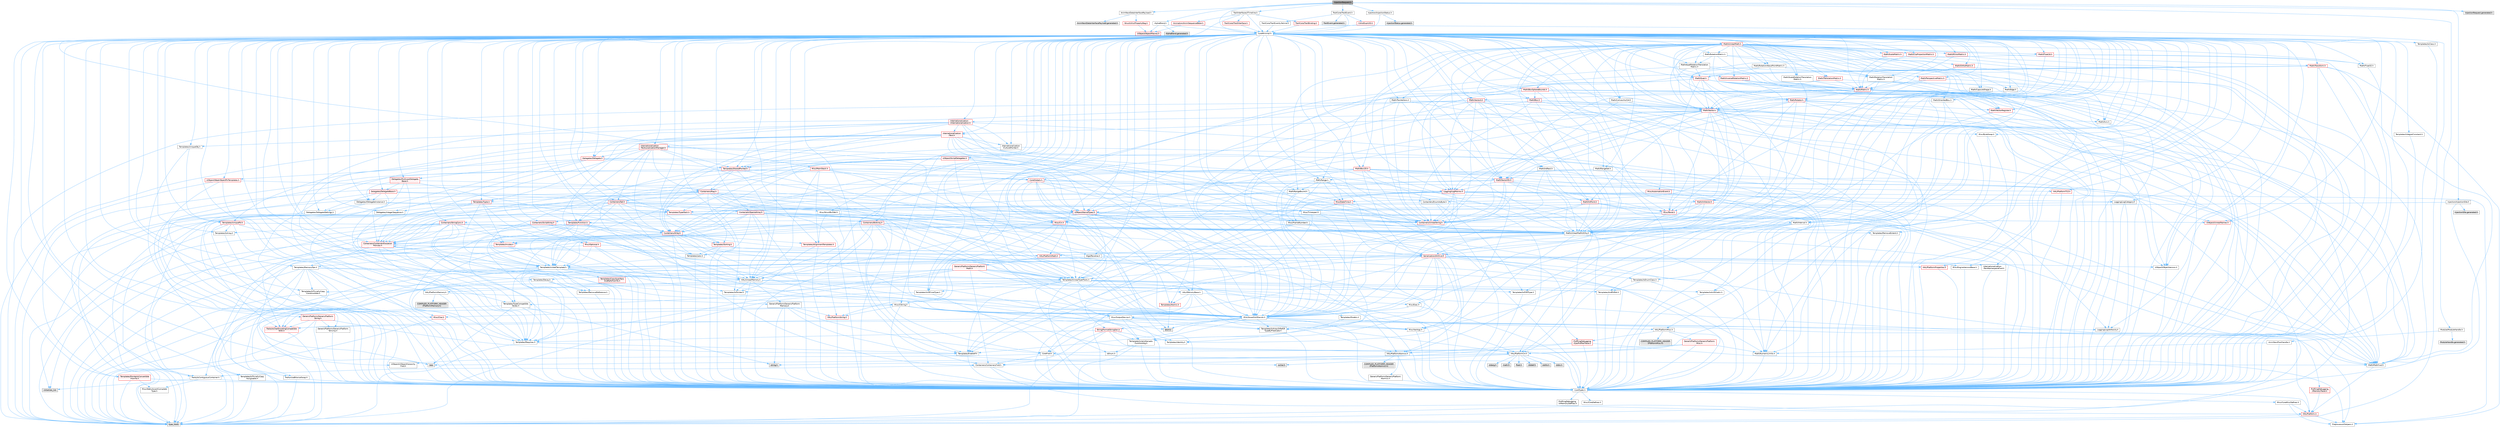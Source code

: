 digraph "InjectionRequest.h"
{
 // INTERACTIVE_SVG=YES
 // LATEX_PDF_SIZE
  bgcolor="transparent";
  edge [fontname=Helvetica,fontsize=10,labelfontname=Helvetica,labelfontsize=10];
  node [fontname=Helvetica,fontsize=10,shape=box,height=0.2,width=0.4];
  Node1 [id="Node000001",label="InjectionRequest.h",height=0.2,width=0.4,color="gray40", fillcolor="grey60", style="filled", fontcolor="black",tooltip=" "];
  Node1 -> Node2 [id="edge1_Node000001_Node000002",color="steelblue1",style="solid",tooltip=" "];
  Node2 [id="Node000002",label="CoreMinimal.h",height=0.2,width=0.4,color="grey40", fillcolor="white", style="filled",URL="$d7/d67/CoreMinimal_8h.html",tooltip=" "];
  Node2 -> Node3 [id="edge2_Node000002_Node000003",color="steelblue1",style="solid",tooltip=" "];
  Node3 [id="Node000003",label="CoreTypes.h",height=0.2,width=0.4,color="grey40", fillcolor="white", style="filled",URL="$dc/dec/CoreTypes_8h.html",tooltip=" "];
  Node3 -> Node4 [id="edge3_Node000003_Node000004",color="steelblue1",style="solid",tooltip=" "];
  Node4 [id="Node000004",label="HAL/Platform.h",height=0.2,width=0.4,color="red", fillcolor="#FFF0F0", style="filled",URL="$d9/dd0/Platform_8h.html",tooltip=" "];
  Node4 -> Node7 [id="edge4_Node000004_Node000007",color="steelblue1",style="solid",tooltip=" "];
  Node7 [id="Node000007",label="type_traits",height=0.2,width=0.4,color="grey60", fillcolor="#E0E0E0", style="filled",tooltip=" "];
  Node4 -> Node8 [id="edge5_Node000004_Node000008",color="steelblue1",style="solid",tooltip=" "];
  Node8 [id="Node000008",label="PreprocessorHelpers.h",height=0.2,width=0.4,color="grey40", fillcolor="white", style="filled",URL="$db/ddb/PreprocessorHelpers_8h.html",tooltip=" "];
  Node3 -> Node14 [id="edge6_Node000003_Node000014",color="steelblue1",style="solid",tooltip=" "];
  Node14 [id="Node000014",label="ProfilingDebugging\l/UMemoryDefines.h",height=0.2,width=0.4,color="grey40", fillcolor="white", style="filled",URL="$d2/da2/UMemoryDefines_8h.html",tooltip=" "];
  Node3 -> Node15 [id="edge7_Node000003_Node000015",color="steelblue1",style="solid",tooltip=" "];
  Node15 [id="Node000015",label="Misc/CoreMiscDefines.h",height=0.2,width=0.4,color="grey40", fillcolor="white", style="filled",URL="$da/d38/CoreMiscDefines_8h.html",tooltip=" "];
  Node15 -> Node4 [id="edge8_Node000015_Node000004",color="steelblue1",style="solid",tooltip=" "];
  Node15 -> Node8 [id="edge9_Node000015_Node000008",color="steelblue1",style="solid",tooltip=" "];
  Node3 -> Node16 [id="edge10_Node000003_Node000016",color="steelblue1",style="solid",tooltip=" "];
  Node16 [id="Node000016",label="Misc/CoreDefines.h",height=0.2,width=0.4,color="grey40", fillcolor="white", style="filled",URL="$d3/dd2/CoreDefines_8h.html",tooltip=" "];
  Node2 -> Node17 [id="edge11_Node000002_Node000017",color="steelblue1",style="solid",tooltip=" "];
  Node17 [id="Node000017",label="CoreFwd.h",height=0.2,width=0.4,color="grey40", fillcolor="white", style="filled",URL="$d1/d1e/CoreFwd_8h.html",tooltip=" "];
  Node17 -> Node3 [id="edge12_Node000017_Node000003",color="steelblue1",style="solid",tooltip=" "];
  Node17 -> Node18 [id="edge13_Node000017_Node000018",color="steelblue1",style="solid",tooltip=" "];
  Node18 [id="Node000018",label="Containers/ContainersFwd.h",height=0.2,width=0.4,color="grey40", fillcolor="white", style="filled",URL="$d4/d0a/ContainersFwd_8h.html",tooltip=" "];
  Node18 -> Node4 [id="edge14_Node000018_Node000004",color="steelblue1",style="solid",tooltip=" "];
  Node18 -> Node3 [id="edge15_Node000018_Node000003",color="steelblue1",style="solid",tooltip=" "];
  Node18 -> Node19 [id="edge16_Node000018_Node000019",color="steelblue1",style="solid",tooltip=" "];
  Node19 [id="Node000019",label="Traits/IsContiguousContainer.h",height=0.2,width=0.4,color="grey40", fillcolor="white", style="filled",URL="$d5/d3c/IsContiguousContainer_8h.html",tooltip=" "];
  Node19 -> Node3 [id="edge17_Node000019_Node000003",color="steelblue1",style="solid",tooltip=" "];
  Node19 -> Node20 [id="edge18_Node000019_Node000020",color="steelblue1",style="solid",tooltip=" "];
  Node20 [id="Node000020",label="Misc/StaticAssertComplete\lType.h",height=0.2,width=0.4,color="grey40", fillcolor="white", style="filled",URL="$d5/d4e/StaticAssertCompleteType_8h.html",tooltip=" "];
  Node19 -> Node21 [id="edge19_Node000019_Node000021",color="steelblue1",style="solid",tooltip=" "];
  Node21 [id="Node000021",label="initializer_list",height=0.2,width=0.4,color="grey60", fillcolor="#E0E0E0", style="filled",tooltip=" "];
  Node17 -> Node22 [id="edge20_Node000017_Node000022",color="steelblue1",style="solid",tooltip=" "];
  Node22 [id="Node000022",label="Math/MathFwd.h",height=0.2,width=0.4,color="grey40", fillcolor="white", style="filled",URL="$d2/d10/MathFwd_8h.html",tooltip=" "];
  Node22 -> Node4 [id="edge21_Node000022_Node000004",color="steelblue1",style="solid",tooltip=" "];
  Node17 -> Node23 [id="edge22_Node000017_Node000023",color="steelblue1",style="solid",tooltip=" "];
  Node23 [id="Node000023",label="UObject/UObjectHierarchy\lFwd.h",height=0.2,width=0.4,color="grey40", fillcolor="white", style="filled",URL="$d3/d13/UObjectHierarchyFwd_8h.html",tooltip=" "];
  Node2 -> Node23 [id="edge23_Node000002_Node000023",color="steelblue1",style="solid",tooltip=" "];
  Node2 -> Node18 [id="edge24_Node000002_Node000018",color="steelblue1",style="solid",tooltip=" "];
  Node2 -> Node24 [id="edge25_Node000002_Node000024",color="steelblue1",style="solid",tooltip=" "];
  Node24 [id="Node000024",label="Misc/VarArgs.h",height=0.2,width=0.4,color="grey40", fillcolor="white", style="filled",URL="$d5/d6f/VarArgs_8h.html",tooltip=" "];
  Node24 -> Node3 [id="edge26_Node000024_Node000003",color="steelblue1",style="solid",tooltip=" "];
  Node2 -> Node25 [id="edge27_Node000002_Node000025",color="steelblue1",style="solid",tooltip=" "];
  Node25 [id="Node000025",label="Logging/LogVerbosity.h",height=0.2,width=0.4,color="grey40", fillcolor="white", style="filled",URL="$d2/d8f/LogVerbosity_8h.html",tooltip=" "];
  Node25 -> Node3 [id="edge28_Node000025_Node000003",color="steelblue1",style="solid",tooltip=" "];
  Node2 -> Node26 [id="edge29_Node000002_Node000026",color="steelblue1",style="solid",tooltip=" "];
  Node26 [id="Node000026",label="Misc/OutputDevice.h",height=0.2,width=0.4,color="grey40", fillcolor="white", style="filled",URL="$d7/d32/OutputDevice_8h.html",tooltip=" "];
  Node26 -> Node17 [id="edge30_Node000026_Node000017",color="steelblue1",style="solid",tooltip=" "];
  Node26 -> Node3 [id="edge31_Node000026_Node000003",color="steelblue1",style="solid",tooltip=" "];
  Node26 -> Node25 [id="edge32_Node000026_Node000025",color="steelblue1",style="solid",tooltip=" "];
  Node26 -> Node24 [id="edge33_Node000026_Node000024",color="steelblue1",style="solid",tooltip=" "];
  Node26 -> Node27 [id="edge34_Node000026_Node000027",color="steelblue1",style="solid",tooltip=" "];
  Node27 [id="Node000027",label="Templates/IsArrayOrRefOf\lTypeByPredicate.h",height=0.2,width=0.4,color="grey40", fillcolor="white", style="filled",URL="$d6/da1/IsArrayOrRefOfTypeByPredicate_8h.html",tooltip=" "];
  Node27 -> Node3 [id="edge35_Node000027_Node000003",color="steelblue1",style="solid",tooltip=" "];
  Node26 -> Node28 [id="edge36_Node000026_Node000028",color="steelblue1",style="solid",tooltip=" "];
  Node28 [id="Node000028",label="Templates/IsValidVariadic\lFunctionArg.h",height=0.2,width=0.4,color="grey40", fillcolor="white", style="filled",URL="$d0/dc8/IsValidVariadicFunctionArg_8h.html",tooltip=" "];
  Node28 -> Node3 [id="edge37_Node000028_Node000003",color="steelblue1",style="solid",tooltip=" "];
  Node28 -> Node29 [id="edge38_Node000028_Node000029",color="steelblue1",style="solid",tooltip=" "];
  Node29 [id="Node000029",label="IsEnum.h",height=0.2,width=0.4,color="grey40", fillcolor="white", style="filled",URL="$d4/de5/IsEnum_8h.html",tooltip=" "];
  Node28 -> Node7 [id="edge39_Node000028_Node000007",color="steelblue1",style="solid",tooltip=" "];
  Node26 -> Node30 [id="edge40_Node000026_Node000030",color="steelblue1",style="solid",tooltip=" "];
  Node30 [id="Node000030",label="Traits/IsCharEncodingCompatible\lWith.h",height=0.2,width=0.4,color="red", fillcolor="#FFF0F0", style="filled",URL="$df/dd1/IsCharEncodingCompatibleWith_8h.html",tooltip=" "];
  Node30 -> Node7 [id="edge41_Node000030_Node000007",color="steelblue1",style="solid",tooltip=" "];
  Node2 -> Node32 [id="edge42_Node000002_Node000032",color="steelblue1",style="solid",tooltip=" "];
  Node32 [id="Node000032",label="HAL/PlatformCrt.h",height=0.2,width=0.4,color="grey40", fillcolor="white", style="filled",URL="$d8/d75/PlatformCrt_8h.html",tooltip=" "];
  Node32 -> Node33 [id="edge43_Node000032_Node000033",color="steelblue1",style="solid",tooltip=" "];
  Node33 [id="Node000033",label="new",height=0.2,width=0.4,color="grey60", fillcolor="#E0E0E0", style="filled",tooltip=" "];
  Node32 -> Node34 [id="edge44_Node000032_Node000034",color="steelblue1",style="solid",tooltip=" "];
  Node34 [id="Node000034",label="wchar.h",height=0.2,width=0.4,color="grey60", fillcolor="#E0E0E0", style="filled",tooltip=" "];
  Node32 -> Node35 [id="edge45_Node000032_Node000035",color="steelblue1",style="solid",tooltip=" "];
  Node35 [id="Node000035",label="stddef.h",height=0.2,width=0.4,color="grey60", fillcolor="#E0E0E0", style="filled",tooltip=" "];
  Node32 -> Node36 [id="edge46_Node000032_Node000036",color="steelblue1",style="solid",tooltip=" "];
  Node36 [id="Node000036",label="stdlib.h",height=0.2,width=0.4,color="grey60", fillcolor="#E0E0E0", style="filled",tooltip=" "];
  Node32 -> Node37 [id="edge47_Node000032_Node000037",color="steelblue1",style="solid",tooltip=" "];
  Node37 [id="Node000037",label="stdio.h",height=0.2,width=0.4,color="grey60", fillcolor="#E0E0E0", style="filled",tooltip=" "];
  Node32 -> Node38 [id="edge48_Node000032_Node000038",color="steelblue1",style="solid",tooltip=" "];
  Node38 [id="Node000038",label="stdarg.h",height=0.2,width=0.4,color="grey60", fillcolor="#E0E0E0", style="filled",tooltip=" "];
  Node32 -> Node39 [id="edge49_Node000032_Node000039",color="steelblue1",style="solid",tooltip=" "];
  Node39 [id="Node000039",label="math.h",height=0.2,width=0.4,color="grey60", fillcolor="#E0E0E0", style="filled",tooltip=" "];
  Node32 -> Node40 [id="edge50_Node000032_Node000040",color="steelblue1",style="solid",tooltip=" "];
  Node40 [id="Node000040",label="float.h",height=0.2,width=0.4,color="grey60", fillcolor="#E0E0E0", style="filled",tooltip=" "];
  Node32 -> Node41 [id="edge51_Node000032_Node000041",color="steelblue1",style="solid",tooltip=" "];
  Node41 [id="Node000041",label="string.h",height=0.2,width=0.4,color="grey60", fillcolor="#E0E0E0", style="filled",tooltip=" "];
  Node2 -> Node42 [id="edge52_Node000002_Node000042",color="steelblue1",style="solid",tooltip=" "];
  Node42 [id="Node000042",label="HAL/PlatformMisc.h",height=0.2,width=0.4,color="grey40", fillcolor="white", style="filled",URL="$d0/df5/PlatformMisc_8h.html",tooltip=" "];
  Node42 -> Node3 [id="edge53_Node000042_Node000003",color="steelblue1",style="solid",tooltip=" "];
  Node42 -> Node43 [id="edge54_Node000042_Node000043",color="steelblue1",style="solid",tooltip=" "];
  Node43 [id="Node000043",label="GenericPlatform/GenericPlatform\lMisc.h",height=0.2,width=0.4,color="red", fillcolor="#FFF0F0", style="filled",URL="$db/d9a/GenericPlatformMisc_8h.html",tooltip=" "];
  Node43 -> Node17 [id="edge55_Node000043_Node000017",color="steelblue1",style="solid",tooltip=" "];
  Node43 -> Node3 [id="edge56_Node000043_Node000003",color="steelblue1",style="solid",tooltip=" "];
  Node43 -> Node32 [id="edge57_Node000043_Node000032",color="steelblue1",style="solid",tooltip=" "];
  Node43 -> Node47 [id="edge58_Node000043_Node000047",color="steelblue1",style="solid",tooltip=" "];
  Node47 [id="Node000047",label="Math/NumericLimits.h",height=0.2,width=0.4,color="grey40", fillcolor="white", style="filled",URL="$df/d1b/NumericLimits_8h.html",tooltip=" "];
  Node47 -> Node3 [id="edge59_Node000047_Node000003",color="steelblue1",style="solid",tooltip=" "];
  Node42 -> Node52 [id="edge60_Node000042_Node000052",color="steelblue1",style="solid",tooltip=" "];
  Node52 [id="Node000052",label="COMPILED_PLATFORM_HEADER\l(PlatformMisc.h)",height=0.2,width=0.4,color="grey60", fillcolor="#E0E0E0", style="filled",tooltip=" "];
  Node42 -> Node53 [id="edge61_Node000042_Node000053",color="steelblue1",style="solid",tooltip=" "];
  Node53 [id="Node000053",label="ProfilingDebugging\l/CpuProfilerTrace.h",height=0.2,width=0.4,color="red", fillcolor="#FFF0F0", style="filled",URL="$da/dcb/CpuProfilerTrace_8h.html",tooltip=" "];
  Node53 -> Node3 [id="edge62_Node000053_Node000003",color="steelblue1",style="solid",tooltip=" "];
  Node53 -> Node18 [id="edge63_Node000053_Node000018",color="steelblue1",style="solid",tooltip=" "];
  Node53 -> Node54 [id="edge64_Node000053_Node000054",color="steelblue1",style="solid",tooltip=" "];
  Node54 [id="Node000054",label="HAL/PlatformAtomics.h",height=0.2,width=0.4,color="grey40", fillcolor="white", style="filled",URL="$d3/d36/PlatformAtomics_8h.html",tooltip=" "];
  Node54 -> Node3 [id="edge65_Node000054_Node000003",color="steelblue1",style="solid",tooltip=" "];
  Node54 -> Node55 [id="edge66_Node000054_Node000055",color="steelblue1",style="solid",tooltip=" "];
  Node55 [id="Node000055",label="GenericPlatform/GenericPlatform\lAtomics.h",height=0.2,width=0.4,color="grey40", fillcolor="white", style="filled",URL="$da/d72/GenericPlatformAtomics_8h.html",tooltip=" "];
  Node55 -> Node3 [id="edge67_Node000055_Node000003",color="steelblue1",style="solid",tooltip=" "];
  Node54 -> Node56 [id="edge68_Node000054_Node000056",color="steelblue1",style="solid",tooltip=" "];
  Node56 [id="Node000056",label="COMPILED_PLATFORM_HEADER\l(PlatformAtomics.h)",height=0.2,width=0.4,color="grey60", fillcolor="#E0E0E0", style="filled",tooltip=" "];
  Node53 -> Node8 [id="edge69_Node000053_Node000008",color="steelblue1",style="solid",tooltip=" "];
  Node2 -> Node61 [id="edge70_Node000002_Node000061",color="steelblue1",style="solid",tooltip=" "];
  Node61 [id="Node000061",label="Misc/AssertionMacros.h",height=0.2,width=0.4,color="grey40", fillcolor="white", style="filled",URL="$d0/dfa/AssertionMacros_8h.html",tooltip=" "];
  Node61 -> Node3 [id="edge71_Node000061_Node000003",color="steelblue1",style="solid",tooltip=" "];
  Node61 -> Node4 [id="edge72_Node000061_Node000004",color="steelblue1",style="solid",tooltip=" "];
  Node61 -> Node42 [id="edge73_Node000061_Node000042",color="steelblue1",style="solid",tooltip=" "];
  Node61 -> Node8 [id="edge74_Node000061_Node000008",color="steelblue1",style="solid",tooltip=" "];
  Node61 -> Node62 [id="edge75_Node000061_Node000062",color="steelblue1",style="solid",tooltip=" "];
  Node62 [id="Node000062",label="Templates/EnableIf.h",height=0.2,width=0.4,color="grey40", fillcolor="white", style="filled",URL="$d7/d60/EnableIf_8h.html",tooltip=" "];
  Node62 -> Node3 [id="edge76_Node000062_Node000003",color="steelblue1",style="solid",tooltip=" "];
  Node61 -> Node27 [id="edge77_Node000061_Node000027",color="steelblue1",style="solid",tooltip=" "];
  Node61 -> Node28 [id="edge78_Node000061_Node000028",color="steelblue1",style="solid",tooltip=" "];
  Node61 -> Node30 [id="edge79_Node000061_Node000030",color="steelblue1",style="solid",tooltip=" "];
  Node61 -> Node24 [id="edge80_Node000061_Node000024",color="steelblue1",style="solid",tooltip=" "];
  Node61 -> Node63 [id="edge81_Node000061_Node000063",color="steelblue1",style="solid",tooltip=" "];
  Node63 [id="Node000063",label="String/FormatStringSan.h",height=0.2,width=0.4,color="red", fillcolor="#FFF0F0", style="filled",URL="$d3/d8b/FormatStringSan_8h.html",tooltip=" "];
  Node63 -> Node7 [id="edge82_Node000063_Node000007",color="steelblue1",style="solid",tooltip=" "];
  Node63 -> Node3 [id="edge83_Node000063_Node000003",color="steelblue1",style="solid",tooltip=" "];
  Node63 -> Node64 [id="edge84_Node000063_Node000064",color="steelblue1",style="solid",tooltip=" "];
  Node64 [id="Node000064",label="Templates/Requires.h",height=0.2,width=0.4,color="grey40", fillcolor="white", style="filled",URL="$dc/d96/Requires_8h.html",tooltip=" "];
  Node64 -> Node62 [id="edge85_Node000064_Node000062",color="steelblue1",style="solid",tooltip=" "];
  Node64 -> Node7 [id="edge86_Node000064_Node000007",color="steelblue1",style="solid",tooltip=" "];
  Node63 -> Node65 [id="edge87_Node000063_Node000065",color="steelblue1",style="solid",tooltip=" "];
  Node65 [id="Node000065",label="Templates/Identity.h",height=0.2,width=0.4,color="grey40", fillcolor="white", style="filled",URL="$d0/dd5/Identity_8h.html",tooltip=" "];
  Node63 -> Node28 [id="edge88_Node000063_Node000028",color="steelblue1",style="solid",tooltip=" "];
  Node63 -> Node18 [id="edge89_Node000063_Node000018",color="steelblue1",style="solid",tooltip=" "];
  Node61 -> Node69 [id="edge90_Node000061_Node000069",color="steelblue1",style="solid",tooltip=" "];
  Node69 [id="Node000069",label="atomic",height=0.2,width=0.4,color="grey60", fillcolor="#E0E0E0", style="filled",tooltip=" "];
  Node2 -> Node70 [id="edge91_Node000002_Node000070",color="steelblue1",style="solid",tooltip=" "];
  Node70 [id="Node000070",label="Templates/IsPointer.h",height=0.2,width=0.4,color="grey40", fillcolor="white", style="filled",URL="$d7/d05/IsPointer_8h.html",tooltip=" "];
  Node70 -> Node3 [id="edge92_Node000070_Node000003",color="steelblue1",style="solid",tooltip=" "];
  Node2 -> Node71 [id="edge93_Node000002_Node000071",color="steelblue1",style="solid",tooltip=" "];
  Node71 [id="Node000071",label="HAL/PlatformMemory.h",height=0.2,width=0.4,color="grey40", fillcolor="white", style="filled",URL="$de/d68/PlatformMemory_8h.html",tooltip=" "];
  Node71 -> Node3 [id="edge94_Node000071_Node000003",color="steelblue1",style="solid",tooltip=" "];
  Node71 -> Node72 [id="edge95_Node000071_Node000072",color="steelblue1",style="solid",tooltip=" "];
  Node72 [id="Node000072",label="GenericPlatform/GenericPlatform\lMemory.h",height=0.2,width=0.4,color="grey40", fillcolor="white", style="filled",URL="$dd/d22/GenericPlatformMemory_8h.html",tooltip=" "];
  Node72 -> Node17 [id="edge96_Node000072_Node000017",color="steelblue1",style="solid",tooltip=" "];
  Node72 -> Node3 [id="edge97_Node000072_Node000003",color="steelblue1",style="solid",tooltip=" "];
  Node72 -> Node73 [id="edge98_Node000072_Node000073",color="steelblue1",style="solid",tooltip=" "];
  Node73 [id="Node000073",label="HAL/PlatformString.h",height=0.2,width=0.4,color="red", fillcolor="#FFF0F0", style="filled",URL="$db/db5/PlatformString_8h.html",tooltip=" "];
  Node73 -> Node3 [id="edge99_Node000073_Node000003",color="steelblue1",style="solid",tooltip=" "];
  Node72 -> Node41 [id="edge100_Node000072_Node000041",color="steelblue1",style="solid",tooltip=" "];
  Node72 -> Node34 [id="edge101_Node000072_Node000034",color="steelblue1",style="solid",tooltip=" "];
  Node71 -> Node75 [id="edge102_Node000071_Node000075",color="steelblue1",style="solid",tooltip=" "];
  Node75 [id="Node000075",label="COMPILED_PLATFORM_HEADER\l(PlatformMemory.h)",height=0.2,width=0.4,color="grey60", fillcolor="#E0E0E0", style="filled",tooltip=" "];
  Node2 -> Node54 [id="edge103_Node000002_Node000054",color="steelblue1",style="solid",tooltip=" "];
  Node2 -> Node76 [id="edge104_Node000002_Node000076",color="steelblue1",style="solid",tooltip=" "];
  Node76 [id="Node000076",label="Misc/Exec.h",height=0.2,width=0.4,color="grey40", fillcolor="white", style="filled",URL="$de/ddb/Exec_8h.html",tooltip=" "];
  Node76 -> Node3 [id="edge105_Node000076_Node000003",color="steelblue1",style="solid",tooltip=" "];
  Node76 -> Node61 [id="edge106_Node000076_Node000061",color="steelblue1",style="solid",tooltip=" "];
  Node2 -> Node77 [id="edge107_Node000002_Node000077",color="steelblue1",style="solid",tooltip=" "];
  Node77 [id="Node000077",label="HAL/MemoryBase.h",height=0.2,width=0.4,color="grey40", fillcolor="white", style="filled",URL="$d6/d9f/MemoryBase_8h.html",tooltip=" "];
  Node77 -> Node3 [id="edge108_Node000077_Node000003",color="steelblue1",style="solid",tooltip=" "];
  Node77 -> Node54 [id="edge109_Node000077_Node000054",color="steelblue1",style="solid",tooltip=" "];
  Node77 -> Node32 [id="edge110_Node000077_Node000032",color="steelblue1",style="solid",tooltip=" "];
  Node77 -> Node76 [id="edge111_Node000077_Node000076",color="steelblue1",style="solid",tooltip=" "];
  Node77 -> Node26 [id="edge112_Node000077_Node000026",color="steelblue1",style="solid",tooltip=" "];
  Node77 -> Node78 [id="edge113_Node000077_Node000078",color="steelblue1",style="solid",tooltip=" "];
  Node78 [id="Node000078",label="Templates/Atomic.h",height=0.2,width=0.4,color="red", fillcolor="#FFF0F0", style="filled",URL="$d3/d91/Atomic_8h.html",tooltip=" "];
  Node78 -> Node69 [id="edge114_Node000078_Node000069",color="steelblue1",style="solid",tooltip=" "];
  Node2 -> Node87 [id="edge115_Node000002_Node000087",color="steelblue1",style="solid",tooltip=" "];
  Node87 [id="Node000087",label="HAL/UnrealMemory.h",height=0.2,width=0.4,color="grey40", fillcolor="white", style="filled",URL="$d9/d96/UnrealMemory_8h.html",tooltip=" "];
  Node87 -> Node3 [id="edge116_Node000087_Node000003",color="steelblue1",style="solid",tooltip=" "];
  Node87 -> Node72 [id="edge117_Node000087_Node000072",color="steelblue1",style="solid",tooltip=" "];
  Node87 -> Node77 [id="edge118_Node000087_Node000077",color="steelblue1",style="solid",tooltip=" "];
  Node87 -> Node71 [id="edge119_Node000087_Node000071",color="steelblue1",style="solid",tooltip=" "];
  Node87 -> Node88 [id="edge120_Node000087_Node000088",color="steelblue1",style="solid",tooltip=" "];
  Node88 [id="Node000088",label="ProfilingDebugging\l/MemoryTrace.h",height=0.2,width=0.4,color="red", fillcolor="#FFF0F0", style="filled",URL="$da/dd7/MemoryTrace_8h.html",tooltip=" "];
  Node88 -> Node4 [id="edge121_Node000088_Node000004",color="steelblue1",style="solid",tooltip=" "];
  Node87 -> Node70 [id="edge122_Node000087_Node000070",color="steelblue1",style="solid",tooltip=" "];
  Node2 -> Node89 [id="edge123_Node000002_Node000089",color="steelblue1",style="solid",tooltip=" "];
  Node89 [id="Node000089",label="Templates/IsArithmetic.h",height=0.2,width=0.4,color="grey40", fillcolor="white", style="filled",URL="$d2/d5d/IsArithmetic_8h.html",tooltip=" "];
  Node89 -> Node3 [id="edge124_Node000089_Node000003",color="steelblue1",style="solid",tooltip=" "];
  Node2 -> Node83 [id="edge125_Node000002_Node000083",color="steelblue1",style="solid",tooltip=" "];
  Node83 [id="Node000083",label="Templates/AndOrNot.h",height=0.2,width=0.4,color="grey40", fillcolor="white", style="filled",URL="$db/d0a/AndOrNot_8h.html",tooltip=" "];
  Node83 -> Node3 [id="edge126_Node000083_Node000003",color="steelblue1",style="solid",tooltip=" "];
  Node2 -> Node90 [id="edge127_Node000002_Node000090",color="steelblue1",style="solid",tooltip=" "];
  Node90 [id="Node000090",label="Templates/IsPODType.h",height=0.2,width=0.4,color="grey40", fillcolor="white", style="filled",URL="$d7/db1/IsPODType_8h.html",tooltip=" "];
  Node90 -> Node3 [id="edge128_Node000090_Node000003",color="steelblue1",style="solid",tooltip=" "];
  Node2 -> Node91 [id="edge129_Node000002_Node000091",color="steelblue1",style="solid",tooltip=" "];
  Node91 [id="Node000091",label="Templates/IsUECoreType.h",height=0.2,width=0.4,color="grey40", fillcolor="white", style="filled",URL="$d1/db8/IsUECoreType_8h.html",tooltip=" "];
  Node91 -> Node3 [id="edge130_Node000091_Node000003",color="steelblue1",style="solid",tooltip=" "];
  Node91 -> Node7 [id="edge131_Node000091_Node000007",color="steelblue1",style="solid",tooltip=" "];
  Node2 -> Node84 [id="edge132_Node000002_Node000084",color="steelblue1",style="solid",tooltip=" "];
  Node84 [id="Node000084",label="Templates/IsTriviallyCopy\lConstructible.h",height=0.2,width=0.4,color="grey40", fillcolor="white", style="filled",URL="$d3/d78/IsTriviallyCopyConstructible_8h.html",tooltip=" "];
  Node84 -> Node3 [id="edge133_Node000084_Node000003",color="steelblue1",style="solid",tooltip=" "];
  Node84 -> Node7 [id="edge134_Node000084_Node000007",color="steelblue1",style="solid",tooltip=" "];
  Node2 -> Node92 [id="edge135_Node000002_Node000092",color="steelblue1",style="solid",tooltip=" "];
  Node92 [id="Node000092",label="Templates/UnrealTypeTraits.h",height=0.2,width=0.4,color="grey40", fillcolor="white", style="filled",URL="$d2/d2d/UnrealTypeTraits_8h.html",tooltip=" "];
  Node92 -> Node3 [id="edge136_Node000092_Node000003",color="steelblue1",style="solid",tooltip=" "];
  Node92 -> Node70 [id="edge137_Node000092_Node000070",color="steelblue1",style="solid",tooltip=" "];
  Node92 -> Node61 [id="edge138_Node000092_Node000061",color="steelblue1",style="solid",tooltip=" "];
  Node92 -> Node83 [id="edge139_Node000092_Node000083",color="steelblue1",style="solid",tooltip=" "];
  Node92 -> Node62 [id="edge140_Node000092_Node000062",color="steelblue1",style="solid",tooltip=" "];
  Node92 -> Node89 [id="edge141_Node000092_Node000089",color="steelblue1",style="solid",tooltip=" "];
  Node92 -> Node29 [id="edge142_Node000092_Node000029",color="steelblue1",style="solid",tooltip=" "];
  Node92 -> Node93 [id="edge143_Node000092_Node000093",color="steelblue1",style="solid",tooltip=" "];
  Node93 [id="Node000093",label="Templates/Models.h",height=0.2,width=0.4,color="grey40", fillcolor="white", style="filled",URL="$d3/d0c/Models_8h.html",tooltip=" "];
  Node93 -> Node65 [id="edge144_Node000093_Node000065",color="steelblue1",style="solid",tooltip=" "];
  Node92 -> Node90 [id="edge145_Node000092_Node000090",color="steelblue1",style="solid",tooltip=" "];
  Node92 -> Node91 [id="edge146_Node000092_Node000091",color="steelblue1",style="solid",tooltip=" "];
  Node92 -> Node84 [id="edge147_Node000092_Node000084",color="steelblue1",style="solid",tooltip=" "];
  Node2 -> Node62 [id="edge148_Node000002_Node000062",color="steelblue1",style="solid",tooltip=" "];
  Node2 -> Node94 [id="edge149_Node000002_Node000094",color="steelblue1",style="solid",tooltip=" "];
  Node94 [id="Node000094",label="Templates/RemoveReference.h",height=0.2,width=0.4,color="grey40", fillcolor="white", style="filled",URL="$da/dbe/RemoveReference_8h.html",tooltip=" "];
  Node94 -> Node3 [id="edge150_Node000094_Node000003",color="steelblue1",style="solid",tooltip=" "];
  Node2 -> Node95 [id="edge151_Node000002_Node000095",color="steelblue1",style="solid",tooltip=" "];
  Node95 [id="Node000095",label="Templates/IntegralConstant.h",height=0.2,width=0.4,color="grey40", fillcolor="white", style="filled",URL="$db/d1b/IntegralConstant_8h.html",tooltip=" "];
  Node95 -> Node3 [id="edge152_Node000095_Node000003",color="steelblue1",style="solid",tooltip=" "];
  Node2 -> Node96 [id="edge153_Node000002_Node000096",color="steelblue1",style="solid",tooltip=" "];
  Node96 [id="Node000096",label="Templates/IsClass.h",height=0.2,width=0.4,color="grey40", fillcolor="white", style="filled",URL="$db/dcb/IsClass_8h.html",tooltip=" "];
  Node96 -> Node3 [id="edge154_Node000096_Node000003",color="steelblue1",style="solid",tooltip=" "];
  Node2 -> Node97 [id="edge155_Node000002_Node000097",color="steelblue1",style="solid",tooltip=" "];
  Node97 [id="Node000097",label="Templates/TypeCompatible\lBytes.h",height=0.2,width=0.4,color="grey40", fillcolor="white", style="filled",URL="$df/d0a/TypeCompatibleBytes_8h.html",tooltip=" "];
  Node97 -> Node3 [id="edge156_Node000097_Node000003",color="steelblue1",style="solid",tooltip=" "];
  Node97 -> Node41 [id="edge157_Node000097_Node000041",color="steelblue1",style="solid",tooltip=" "];
  Node97 -> Node33 [id="edge158_Node000097_Node000033",color="steelblue1",style="solid",tooltip=" "];
  Node97 -> Node7 [id="edge159_Node000097_Node000007",color="steelblue1",style="solid",tooltip=" "];
  Node2 -> Node19 [id="edge160_Node000002_Node000019",color="steelblue1",style="solid",tooltip=" "];
  Node2 -> Node98 [id="edge161_Node000002_Node000098",color="steelblue1",style="solid",tooltip=" "];
  Node98 [id="Node000098",label="Templates/UnrealTemplate.h",height=0.2,width=0.4,color="grey40", fillcolor="white", style="filled",URL="$d4/d24/UnrealTemplate_8h.html",tooltip=" "];
  Node98 -> Node3 [id="edge162_Node000098_Node000003",color="steelblue1",style="solid",tooltip=" "];
  Node98 -> Node70 [id="edge163_Node000098_Node000070",color="steelblue1",style="solid",tooltip=" "];
  Node98 -> Node87 [id="edge164_Node000098_Node000087",color="steelblue1",style="solid",tooltip=" "];
  Node98 -> Node99 [id="edge165_Node000098_Node000099",color="steelblue1",style="solid",tooltip=" "];
  Node99 [id="Node000099",label="Templates/CopyQualifiers\lAndRefsFromTo.h",height=0.2,width=0.4,color="red", fillcolor="#FFF0F0", style="filled",URL="$d3/db3/CopyQualifiersAndRefsFromTo_8h.html",tooltip=" "];
  Node98 -> Node92 [id="edge166_Node000098_Node000092",color="steelblue1",style="solid",tooltip=" "];
  Node98 -> Node94 [id="edge167_Node000098_Node000094",color="steelblue1",style="solid",tooltip=" "];
  Node98 -> Node64 [id="edge168_Node000098_Node000064",color="steelblue1",style="solid",tooltip=" "];
  Node98 -> Node97 [id="edge169_Node000098_Node000097",color="steelblue1",style="solid",tooltip=" "];
  Node98 -> Node65 [id="edge170_Node000098_Node000065",color="steelblue1",style="solid",tooltip=" "];
  Node98 -> Node19 [id="edge171_Node000098_Node000019",color="steelblue1",style="solid",tooltip=" "];
  Node98 -> Node101 [id="edge172_Node000098_Node000101",color="steelblue1",style="solid",tooltip=" "];
  Node101 [id="Node000101",label="Traits/UseBitwiseSwap.h",height=0.2,width=0.4,color="grey40", fillcolor="white", style="filled",URL="$db/df3/UseBitwiseSwap_8h.html",tooltip=" "];
  Node101 -> Node3 [id="edge173_Node000101_Node000003",color="steelblue1",style="solid",tooltip=" "];
  Node101 -> Node7 [id="edge174_Node000101_Node000007",color="steelblue1",style="solid",tooltip=" "];
  Node98 -> Node7 [id="edge175_Node000098_Node000007",color="steelblue1",style="solid",tooltip=" "];
  Node2 -> Node47 [id="edge176_Node000002_Node000047",color="steelblue1",style="solid",tooltip=" "];
  Node2 -> Node102 [id="edge177_Node000002_Node000102",color="steelblue1",style="solid",tooltip=" "];
  Node102 [id="Node000102",label="HAL/PlatformMath.h",height=0.2,width=0.4,color="red", fillcolor="#FFF0F0", style="filled",URL="$dc/d53/PlatformMath_8h.html",tooltip=" "];
  Node102 -> Node3 [id="edge178_Node000102_Node000003",color="steelblue1",style="solid",tooltip=" "];
  Node102 -> Node103 [id="edge179_Node000102_Node000103",color="steelblue1",style="solid",tooltip=" "];
  Node103 [id="Node000103",label="GenericPlatform/GenericPlatform\lMath.h",height=0.2,width=0.4,color="red", fillcolor="#FFF0F0", style="filled",URL="$d5/d79/GenericPlatformMath_8h.html",tooltip=" "];
  Node103 -> Node3 [id="edge180_Node000103_Node000003",color="steelblue1",style="solid",tooltip=" "];
  Node103 -> Node18 [id="edge181_Node000103_Node000018",color="steelblue1",style="solid",tooltip=" "];
  Node103 -> Node32 [id="edge182_Node000103_Node000032",color="steelblue1",style="solid",tooltip=" "];
  Node103 -> Node83 [id="edge183_Node000103_Node000083",color="steelblue1",style="solid",tooltip=" "];
  Node103 -> Node104 [id="edge184_Node000103_Node000104",color="steelblue1",style="solid",tooltip=" "];
  Node104 [id="Node000104",label="Templates/Decay.h",height=0.2,width=0.4,color="grey40", fillcolor="white", style="filled",URL="$dd/d0f/Decay_8h.html",tooltip=" "];
  Node104 -> Node3 [id="edge185_Node000104_Node000003",color="steelblue1",style="solid",tooltip=" "];
  Node104 -> Node94 [id="edge186_Node000104_Node000094",color="steelblue1",style="solid",tooltip=" "];
  Node104 -> Node7 [id="edge187_Node000104_Node000007",color="steelblue1",style="solid",tooltip=" "];
  Node103 -> Node92 [id="edge188_Node000103_Node000092",color="steelblue1",style="solid",tooltip=" "];
  Node103 -> Node64 [id="edge189_Node000103_Node000064",color="steelblue1",style="solid",tooltip=" "];
  Node103 -> Node97 [id="edge190_Node000103_Node000097",color="steelblue1",style="solid",tooltip=" "];
  Node103 -> Node7 [id="edge191_Node000103_Node000007",color="steelblue1",style="solid",tooltip=" "];
  Node2 -> Node85 [id="edge192_Node000002_Node000085",color="steelblue1",style="solid",tooltip=" "];
  Node85 [id="Node000085",label="Templates/IsTriviallyCopy\lAssignable.h",height=0.2,width=0.4,color="grey40", fillcolor="white", style="filled",URL="$d2/df2/IsTriviallyCopyAssignable_8h.html",tooltip=" "];
  Node85 -> Node3 [id="edge193_Node000085_Node000003",color="steelblue1",style="solid",tooltip=" "];
  Node85 -> Node7 [id="edge194_Node000085_Node000007",color="steelblue1",style="solid",tooltip=" "];
  Node2 -> Node110 [id="edge195_Node000002_Node000110",color="steelblue1",style="solid",tooltip=" "];
  Node110 [id="Node000110",label="Templates/MemoryOps.h",height=0.2,width=0.4,color="grey40", fillcolor="white", style="filled",URL="$db/dea/MemoryOps_8h.html",tooltip=" "];
  Node110 -> Node3 [id="edge196_Node000110_Node000003",color="steelblue1",style="solid",tooltip=" "];
  Node110 -> Node87 [id="edge197_Node000110_Node000087",color="steelblue1",style="solid",tooltip=" "];
  Node110 -> Node85 [id="edge198_Node000110_Node000085",color="steelblue1",style="solid",tooltip=" "];
  Node110 -> Node84 [id="edge199_Node000110_Node000084",color="steelblue1",style="solid",tooltip=" "];
  Node110 -> Node64 [id="edge200_Node000110_Node000064",color="steelblue1",style="solid",tooltip=" "];
  Node110 -> Node92 [id="edge201_Node000110_Node000092",color="steelblue1",style="solid",tooltip=" "];
  Node110 -> Node101 [id="edge202_Node000110_Node000101",color="steelblue1",style="solid",tooltip=" "];
  Node110 -> Node33 [id="edge203_Node000110_Node000033",color="steelblue1",style="solid",tooltip=" "];
  Node110 -> Node7 [id="edge204_Node000110_Node000007",color="steelblue1",style="solid",tooltip=" "];
  Node2 -> Node111 [id="edge205_Node000002_Node000111",color="steelblue1",style="solid",tooltip=" "];
  Node111 [id="Node000111",label="Containers/ContainerAllocation\lPolicies.h",height=0.2,width=0.4,color="red", fillcolor="#FFF0F0", style="filled",URL="$d7/dff/ContainerAllocationPolicies_8h.html",tooltip=" "];
  Node111 -> Node3 [id="edge206_Node000111_Node000003",color="steelblue1",style="solid",tooltip=" "];
  Node111 -> Node111 [id="edge207_Node000111_Node000111",color="steelblue1",style="solid",tooltip=" "];
  Node111 -> Node102 [id="edge208_Node000111_Node000102",color="steelblue1",style="solid",tooltip=" "];
  Node111 -> Node87 [id="edge209_Node000111_Node000087",color="steelblue1",style="solid",tooltip=" "];
  Node111 -> Node47 [id="edge210_Node000111_Node000047",color="steelblue1",style="solid",tooltip=" "];
  Node111 -> Node61 [id="edge211_Node000111_Node000061",color="steelblue1",style="solid",tooltip=" "];
  Node111 -> Node110 [id="edge212_Node000111_Node000110",color="steelblue1",style="solid",tooltip=" "];
  Node111 -> Node97 [id="edge213_Node000111_Node000097",color="steelblue1",style="solid",tooltip=" "];
  Node111 -> Node7 [id="edge214_Node000111_Node000007",color="steelblue1",style="solid",tooltip=" "];
  Node2 -> Node114 [id="edge215_Node000002_Node000114",color="steelblue1",style="solid",tooltip=" "];
  Node114 [id="Node000114",label="Templates/IsEnumClass.h",height=0.2,width=0.4,color="grey40", fillcolor="white", style="filled",URL="$d7/d15/IsEnumClass_8h.html",tooltip=" "];
  Node114 -> Node3 [id="edge216_Node000114_Node000003",color="steelblue1",style="solid",tooltip=" "];
  Node114 -> Node83 [id="edge217_Node000114_Node000083",color="steelblue1",style="solid",tooltip=" "];
  Node2 -> Node115 [id="edge218_Node000002_Node000115",color="steelblue1",style="solid",tooltip=" "];
  Node115 [id="Node000115",label="HAL/PlatformProperties.h",height=0.2,width=0.4,color="red", fillcolor="#FFF0F0", style="filled",URL="$d9/db0/PlatformProperties_8h.html",tooltip=" "];
  Node115 -> Node3 [id="edge219_Node000115_Node000003",color="steelblue1",style="solid",tooltip=" "];
  Node2 -> Node118 [id="edge220_Node000002_Node000118",color="steelblue1",style="solid",tooltip=" "];
  Node118 [id="Node000118",label="Misc/EngineVersionBase.h",height=0.2,width=0.4,color="grey40", fillcolor="white", style="filled",URL="$d5/d2b/EngineVersionBase_8h.html",tooltip=" "];
  Node118 -> Node3 [id="edge221_Node000118_Node000003",color="steelblue1",style="solid",tooltip=" "];
  Node2 -> Node119 [id="edge222_Node000002_Node000119",color="steelblue1",style="solid",tooltip=" "];
  Node119 [id="Node000119",label="Internationalization\l/TextNamespaceFwd.h",height=0.2,width=0.4,color="grey40", fillcolor="white", style="filled",URL="$d8/d97/TextNamespaceFwd_8h.html",tooltip=" "];
  Node119 -> Node3 [id="edge223_Node000119_Node000003",color="steelblue1",style="solid",tooltip=" "];
  Node2 -> Node120 [id="edge224_Node000002_Node000120",color="steelblue1",style="solid",tooltip=" "];
  Node120 [id="Node000120",label="Serialization/Archive.h",height=0.2,width=0.4,color="red", fillcolor="#FFF0F0", style="filled",URL="$d7/d3b/Archive_8h.html",tooltip=" "];
  Node120 -> Node17 [id="edge225_Node000120_Node000017",color="steelblue1",style="solid",tooltip=" "];
  Node120 -> Node3 [id="edge226_Node000120_Node000003",color="steelblue1",style="solid",tooltip=" "];
  Node120 -> Node115 [id="edge227_Node000120_Node000115",color="steelblue1",style="solid",tooltip=" "];
  Node120 -> Node119 [id="edge228_Node000120_Node000119",color="steelblue1",style="solid",tooltip=" "];
  Node120 -> Node22 [id="edge229_Node000120_Node000022",color="steelblue1",style="solid",tooltip=" "];
  Node120 -> Node61 [id="edge230_Node000120_Node000061",color="steelblue1",style="solid",tooltip=" "];
  Node120 -> Node118 [id="edge231_Node000120_Node000118",color="steelblue1",style="solid",tooltip=" "];
  Node120 -> Node24 [id="edge232_Node000120_Node000024",color="steelblue1",style="solid",tooltip=" "];
  Node120 -> Node62 [id="edge233_Node000120_Node000062",color="steelblue1",style="solid",tooltip=" "];
  Node120 -> Node27 [id="edge234_Node000120_Node000027",color="steelblue1",style="solid",tooltip=" "];
  Node120 -> Node114 [id="edge235_Node000120_Node000114",color="steelblue1",style="solid",tooltip=" "];
  Node120 -> Node28 [id="edge236_Node000120_Node000028",color="steelblue1",style="solid",tooltip=" "];
  Node120 -> Node98 [id="edge237_Node000120_Node000098",color="steelblue1",style="solid",tooltip=" "];
  Node120 -> Node30 [id="edge238_Node000120_Node000030",color="steelblue1",style="solid",tooltip=" "];
  Node120 -> Node123 [id="edge239_Node000120_Node000123",color="steelblue1",style="solid",tooltip=" "];
  Node123 [id="Node000123",label="UObject/ObjectVersion.h",height=0.2,width=0.4,color="grey40", fillcolor="white", style="filled",URL="$da/d63/ObjectVersion_8h.html",tooltip=" "];
  Node123 -> Node3 [id="edge240_Node000123_Node000003",color="steelblue1",style="solid",tooltip=" "];
  Node2 -> Node124 [id="edge241_Node000002_Node000124",color="steelblue1",style="solid",tooltip=" "];
  Node124 [id="Node000124",label="Templates/Less.h",height=0.2,width=0.4,color="grey40", fillcolor="white", style="filled",URL="$de/dc8/Less_8h.html",tooltip=" "];
  Node124 -> Node3 [id="edge242_Node000124_Node000003",color="steelblue1",style="solid",tooltip=" "];
  Node124 -> Node98 [id="edge243_Node000124_Node000098",color="steelblue1",style="solid",tooltip=" "];
  Node2 -> Node125 [id="edge244_Node000002_Node000125",color="steelblue1",style="solid",tooltip=" "];
  Node125 [id="Node000125",label="Templates/Sorting.h",height=0.2,width=0.4,color="red", fillcolor="#FFF0F0", style="filled",URL="$d3/d9e/Sorting_8h.html",tooltip=" "];
  Node125 -> Node3 [id="edge245_Node000125_Node000003",color="steelblue1",style="solid",tooltip=" "];
  Node125 -> Node102 [id="edge246_Node000125_Node000102",color="steelblue1",style="solid",tooltip=" "];
  Node125 -> Node124 [id="edge247_Node000125_Node000124",color="steelblue1",style="solid",tooltip=" "];
  Node2 -> Node136 [id="edge248_Node000002_Node000136",color="steelblue1",style="solid",tooltip=" "];
  Node136 [id="Node000136",label="Misc/Char.h",height=0.2,width=0.4,color="red", fillcolor="#FFF0F0", style="filled",URL="$d0/d58/Char_8h.html",tooltip=" "];
  Node136 -> Node3 [id="edge249_Node000136_Node000003",color="steelblue1",style="solid",tooltip=" "];
  Node136 -> Node7 [id="edge250_Node000136_Node000007",color="steelblue1",style="solid",tooltip=" "];
  Node2 -> Node139 [id="edge251_Node000002_Node000139",color="steelblue1",style="solid",tooltip=" "];
  Node139 [id="Node000139",label="GenericPlatform/GenericPlatform\lStricmp.h",height=0.2,width=0.4,color="grey40", fillcolor="white", style="filled",URL="$d2/d86/GenericPlatformStricmp_8h.html",tooltip=" "];
  Node139 -> Node3 [id="edge252_Node000139_Node000003",color="steelblue1",style="solid",tooltip=" "];
  Node2 -> Node140 [id="edge253_Node000002_Node000140",color="steelblue1",style="solid",tooltip=" "];
  Node140 [id="Node000140",label="GenericPlatform/GenericPlatform\lString.h",height=0.2,width=0.4,color="red", fillcolor="#FFF0F0", style="filled",URL="$dd/d20/GenericPlatformString_8h.html",tooltip=" "];
  Node140 -> Node3 [id="edge254_Node000140_Node000003",color="steelblue1",style="solid",tooltip=" "];
  Node140 -> Node139 [id="edge255_Node000140_Node000139",color="steelblue1",style="solid",tooltip=" "];
  Node140 -> Node62 [id="edge256_Node000140_Node000062",color="steelblue1",style="solid",tooltip=" "];
  Node140 -> Node30 [id="edge257_Node000140_Node000030",color="steelblue1",style="solid",tooltip=" "];
  Node140 -> Node7 [id="edge258_Node000140_Node000007",color="steelblue1",style="solid",tooltip=" "];
  Node2 -> Node73 [id="edge259_Node000002_Node000073",color="steelblue1",style="solid",tooltip=" "];
  Node2 -> Node143 [id="edge260_Node000002_Node000143",color="steelblue1",style="solid",tooltip=" "];
  Node143 [id="Node000143",label="Misc/CString.h",height=0.2,width=0.4,color="grey40", fillcolor="white", style="filled",URL="$d2/d49/CString_8h.html",tooltip=" "];
  Node143 -> Node3 [id="edge261_Node000143_Node000003",color="steelblue1",style="solid",tooltip=" "];
  Node143 -> Node32 [id="edge262_Node000143_Node000032",color="steelblue1",style="solid",tooltip=" "];
  Node143 -> Node73 [id="edge263_Node000143_Node000073",color="steelblue1",style="solid",tooltip=" "];
  Node143 -> Node61 [id="edge264_Node000143_Node000061",color="steelblue1",style="solid",tooltip=" "];
  Node143 -> Node136 [id="edge265_Node000143_Node000136",color="steelblue1",style="solid",tooltip=" "];
  Node143 -> Node24 [id="edge266_Node000143_Node000024",color="steelblue1",style="solid",tooltip=" "];
  Node143 -> Node27 [id="edge267_Node000143_Node000027",color="steelblue1",style="solid",tooltip=" "];
  Node143 -> Node28 [id="edge268_Node000143_Node000028",color="steelblue1",style="solid",tooltip=" "];
  Node143 -> Node30 [id="edge269_Node000143_Node000030",color="steelblue1",style="solid",tooltip=" "];
  Node2 -> Node144 [id="edge270_Node000002_Node000144",color="steelblue1",style="solid",tooltip=" "];
  Node144 [id="Node000144",label="Misc/Crc.h",height=0.2,width=0.4,color="red", fillcolor="#FFF0F0", style="filled",URL="$d4/dd2/Crc_8h.html",tooltip=" "];
  Node144 -> Node3 [id="edge271_Node000144_Node000003",color="steelblue1",style="solid",tooltip=" "];
  Node144 -> Node73 [id="edge272_Node000144_Node000073",color="steelblue1",style="solid",tooltip=" "];
  Node144 -> Node61 [id="edge273_Node000144_Node000061",color="steelblue1",style="solid",tooltip=" "];
  Node144 -> Node143 [id="edge274_Node000144_Node000143",color="steelblue1",style="solid",tooltip=" "];
  Node144 -> Node136 [id="edge275_Node000144_Node000136",color="steelblue1",style="solid",tooltip=" "];
  Node144 -> Node92 [id="edge276_Node000144_Node000092",color="steelblue1",style="solid",tooltip=" "];
  Node2 -> Node135 [id="edge277_Node000002_Node000135",color="steelblue1",style="solid",tooltip=" "];
  Node135 [id="Node000135",label="Math/UnrealMathUtility.h",height=0.2,width=0.4,color="grey40", fillcolor="white", style="filled",URL="$db/db8/UnrealMathUtility_8h.html",tooltip=" "];
  Node135 -> Node3 [id="edge278_Node000135_Node000003",color="steelblue1",style="solid",tooltip=" "];
  Node135 -> Node61 [id="edge279_Node000135_Node000061",color="steelblue1",style="solid",tooltip=" "];
  Node135 -> Node102 [id="edge280_Node000135_Node000102",color="steelblue1",style="solid",tooltip=" "];
  Node135 -> Node22 [id="edge281_Node000135_Node000022",color="steelblue1",style="solid",tooltip=" "];
  Node135 -> Node65 [id="edge282_Node000135_Node000065",color="steelblue1",style="solid",tooltip=" "];
  Node135 -> Node64 [id="edge283_Node000135_Node000064",color="steelblue1",style="solid",tooltip=" "];
  Node2 -> Node145 [id="edge284_Node000002_Node000145",color="steelblue1",style="solid",tooltip=" "];
  Node145 [id="Node000145",label="Containers/UnrealString.h",height=0.2,width=0.4,color="red", fillcolor="#FFF0F0", style="filled",URL="$d5/dba/UnrealString_8h.html",tooltip=" "];
  Node2 -> Node149 [id="edge285_Node000002_Node000149",color="steelblue1",style="solid",tooltip=" "];
  Node149 [id="Node000149",label="Containers/Array.h",height=0.2,width=0.4,color="red", fillcolor="#FFF0F0", style="filled",URL="$df/dd0/Array_8h.html",tooltip=" "];
  Node149 -> Node3 [id="edge286_Node000149_Node000003",color="steelblue1",style="solid",tooltip=" "];
  Node149 -> Node61 [id="edge287_Node000149_Node000061",color="steelblue1",style="solid",tooltip=" "];
  Node149 -> Node87 [id="edge288_Node000149_Node000087",color="steelblue1",style="solid",tooltip=" "];
  Node149 -> Node92 [id="edge289_Node000149_Node000092",color="steelblue1",style="solid",tooltip=" "];
  Node149 -> Node98 [id="edge290_Node000149_Node000098",color="steelblue1",style="solid",tooltip=" "];
  Node149 -> Node111 [id="edge291_Node000149_Node000111",color="steelblue1",style="solid",tooltip=" "];
  Node149 -> Node120 [id="edge292_Node000149_Node000120",color="steelblue1",style="solid",tooltip=" "];
  Node149 -> Node128 [id="edge293_Node000149_Node000128",color="steelblue1",style="solid",tooltip=" "];
  Node128 [id="Node000128",label="Templates/Invoke.h",height=0.2,width=0.4,color="red", fillcolor="#FFF0F0", style="filled",URL="$d7/deb/Invoke_8h.html",tooltip=" "];
  Node128 -> Node3 [id="edge294_Node000128_Node000003",color="steelblue1",style="solid",tooltip=" "];
  Node128 -> Node98 [id="edge295_Node000128_Node000098",color="steelblue1",style="solid",tooltip=" "];
  Node128 -> Node7 [id="edge296_Node000128_Node000007",color="steelblue1",style="solid",tooltip=" "];
  Node149 -> Node124 [id="edge297_Node000149_Node000124",color="steelblue1",style="solid",tooltip=" "];
  Node149 -> Node64 [id="edge298_Node000149_Node000064",color="steelblue1",style="solid",tooltip=" "];
  Node149 -> Node125 [id="edge299_Node000149_Node000125",color="steelblue1",style="solid",tooltip=" "];
  Node149 -> Node172 [id="edge300_Node000149_Node000172",color="steelblue1",style="solid",tooltip=" "];
  Node172 [id="Node000172",label="Templates/AlignmentTemplates.h",height=0.2,width=0.4,color="red", fillcolor="#FFF0F0", style="filled",URL="$dd/d32/AlignmentTemplates_8h.html",tooltip=" "];
  Node172 -> Node3 [id="edge301_Node000172_Node000003",color="steelblue1",style="solid",tooltip=" "];
  Node172 -> Node70 [id="edge302_Node000172_Node000070",color="steelblue1",style="solid",tooltip=" "];
  Node149 -> Node7 [id="edge303_Node000149_Node000007",color="steelblue1",style="solid",tooltip=" "];
  Node2 -> Node173 [id="edge304_Node000002_Node000173",color="steelblue1",style="solid",tooltip=" "];
  Node173 [id="Node000173",label="Misc/FrameNumber.h",height=0.2,width=0.4,color="grey40", fillcolor="white", style="filled",URL="$dd/dbd/FrameNumber_8h.html",tooltip=" "];
  Node173 -> Node3 [id="edge305_Node000173_Node000003",color="steelblue1",style="solid",tooltip=" "];
  Node173 -> Node47 [id="edge306_Node000173_Node000047",color="steelblue1",style="solid",tooltip=" "];
  Node173 -> Node135 [id="edge307_Node000173_Node000135",color="steelblue1",style="solid",tooltip=" "];
  Node173 -> Node62 [id="edge308_Node000173_Node000062",color="steelblue1",style="solid",tooltip=" "];
  Node173 -> Node92 [id="edge309_Node000173_Node000092",color="steelblue1",style="solid",tooltip=" "];
  Node2 -> Node174 [id="edge310_Node000002_Node000174",color="steelblue1",style="solid",tooltip=" "];
  Node174 [id="Node000174",label="Misc/Timespan.h",height=0.2,width=0.4,color="grey40", fillcolor="white", style="filled",URL="$da/dd9/Timespan_8h.html",tooltip=" "];
  Node174 -> Node3 [id="edge311_Node000174_Node000003",color="steelblue1",style="solid",tooltip=" "];
  Node174 -> Node175 [id="edge312_Node000174_Node000175",color="steelblue1",style="solid",tooltip=" "];
  Node175 [id="Node000175",label="Math/Interval.h",height=0.2,width=0.4,color="grey40", fillcolor="white", style="filled",URL="$d1/d55/Interval_8h.html",tooltip=" "];
  Node175 -> Node3 [id="edge313_Node000175_Node000003",color="steelblue1",style="solid",tooltip=" "];
  Node175 -> Node89 [id="edge314_Node000175_Node000089",color="steelblue1",style="solid",tooltip=" "];
  Node175 -> Node92 [id="edge315_Node000175_Node000092",color="steelblue1",style="solid",tooltip=" "];
  Node175 -> Node47 [id="edge316_Node000175_Node000047",color="steelblue1",style="solid",tooltip=" "];
  Node175 -> Node135 [id="edge317_Node000175_Node000135",color="steelblue1",style="solid",tooltip=" "];
  Node174 -> Node135 [id="edge318_Node000174_Node000135",color="steelblue1",style="solid",tooltip=" "];
  Node174 -> Node61 [id="edge319_Node000174_Node000061",color="steelblue1",style="solid",tooltip=" "];
  Node2 -> Node176 [id="edge320_Node000002_Node000176",color="steelblue1",style="solid",tooltip=" "];
  Node176 [id="Node000176",label="Containers/StringConv.h",height=0.2,width=0.4,color="red", fillcolor="#FFF0F0", style="filled",URL="$d3/ddf/StringConv_8h.html",tooltip=" "];
  Node176 -> Node3 [id="edge321_Node000176_Node000003",color="steelblue1",style="solid",tooltip=" "];
  Node176 -> Node61 [id="edge322_Node000176_Node000061",color="steelblue1",style="solid",tooltip=" "];
  Node176 -> Node111 [id="edge323_Node000176_Node000111",color="steelblue1",style="solid",tooltip=" "];
  Node176 -> Node149 [id="edge324_Node000176_Node000149",color="steelblue1",style="solid",tooltip=" "];
  Node176 -> Node143 [id="edge325_Node000176_Node000143",color="steelblue1",style="solid",tooltip=" "];
  Node176 -> Node177 [id="edge326_Node000176_Node000177",color="steelblue1",style="solid",tooltip=" "];
  Node177 [id="Node000177",label="Templates/IsArray.h",height=0.2,width=0.4,color="grey40", fillcolor="white", style="filled",URL="$d8/d8d/IsArray_8h.html",tooltip=" "];
  Node177 -> Node3 [id="edge327_Node000177_Node000003",color="steelblue1",style="solid",tooltip=" "];
  Node176 -> Node98 [id="edge328_Node000176_Node000098",color="steelblue1",style="solid",tooltip=" "];
  Node176 -> Node92 [id="edge329_Node000176_Node000092",color="steelblue1",style="solid",tooltip=" "];
  Node176 -> Node30 [id="edge330_Node000176_Node000030",color="steelblue1",style="solid",tooltip=" "];
  Node176 -> Node19 [id="edge331_Node000176_Node000019",color="steelblue1",style="solid",tooltip=" "];
  Node176 -> Node7 [id="edge332_Node000176_Node000007",color="steelblue1",style="solid",tooltip=" "];
  Node2 -> Node178 [id="edge333_Node000002_Node000178",color="steelblue1",style="solid",tooltip=" "];
  Node178 [id="Node000178",label="UObject/UnrealNames.h",height=0.2,width=0.4,color="red", fillcolor="#FFF0F0", style="filled",URL="$d8/db1/UnrealNames_8h.html",tooltip=" "];
  Node178 -> Node3 [id="edge334_Node000178_Node000003",color="steelblue1",style="solid",tooltip=" "];
  Node2 -> Node180 [id="edge335_Node000002_Node000180",color="steelblue1",style="solid",tooltip=" "];
  Node180 [id="Node000180",label="UObject/NameTypes.h",height=0.2,width=0.4,color="red", fillcolor="#FFF0F0", style="filled",URL="$d6/d35/NameTypes_8h.html",tooltip=" "];
  Node180 -> Node3 [id="edge336_Node000180_Node000003",color="steelblue1",style="solid",tooltip=" "];
  Node180 -> Node61 [id="edge337_Node000180_Node000061",color="steelblue1",style="solid",tooltip=" "];
  Node180 -> Node87 [id="edge338_Node000180_Node000087",color="steelblue1",style="solid",tooltip=" "];
  Node180 -> Node92 [id="edge339_Node000180_Node000092",color="steelblue1",style="solid",tooltip=" "];
  Node180 -> Node98 [id="edge340_Node000180_Node000098",color="steelblue1",style="solid",tooltip=" "];
  Node180 -> Node145 [id="edge341_Node000180_Node000145",color="steelblue1",style="solid",tooltip=" "];
  Node180 -> Node176 [id="edge342_Node000180_Node000176",color="steelblue1",style="solid",tooltip=" "];
  Node180 -> Node178 [id="edge343_Node000180_Node000178",color="steelblue1",style="solid",tooltip=" "];
  Node180 -> Node78 [id="edge344_Node000180_Node000078",color="steelblue1",style="solid",tooltip=" "];
  Node2 -> Node188 [id="edge345_Node000002_Node000188",color="steelblue1",style="solid",tooltip=" "];
  Node188 [id="Node000188",label="Misc/Parse.h",height=0.2,width=0.4,color="red", fillcolor="#FFF0F0", style="filled",URL="$dc/d71/Parse_8h.html",tooltip=" "];
  Node188 -> Node145 [id="edge346_Node000188_Node000145",color="steelblue1",style="solid",tooltip=" "];
  Node188 -> Node3 [id="edge347_Node000188_Node000003",color="steelblue1",style="solid",tooltip=" "];
  Node188 -> Node32 [id="edge348_Node000188_Node000032",color="steelblue1",style="solid",tooltip=" "];
  Node188 -> Node189 [id="edge349_Node000188_Node000189",color="steelblue1",style="solid",tooltip=" "];
  Node189 [id="Node000189",label="Templates/Function.h",height=0.2,width=0.4,color="red", fillcolor="#FFF0F0", style="filled",URL="$df/df5/Function_8h.html",tooltip=" "];
  Node189 -> Node3 [id="edge350_Node000189_Node000003",color="steelblue1",style="solid",tooltip=" "];
  Node189 -> Node61 [id="edge351_Node000189_Node000061",color="steelblue1",style="solid",tooltip=" "];
  Node189 -> Node87 [id="edge352_Node000189_Node000087",color="steelblue1",style="solid",tooltip=" "];
  Node189 -> Node92 [id="edge353_Node000189_Node000092",color="steelblue1",style="solid",tooltip=" "];
  Node189 -> Node128 [id="edge354_Node000189_Node000128",color="steelblue1",style="solid",tooltip=" "];
  Node189 -> Node98 [id="edge355_Node000189_Node000098",color="steelblue1",style="solid",tooltip=" "];
  Node189 -> Node64 [id="edge356_Node000189_Node000064",color="steelblue1",style="solid",tooltip=" "];
  Node189 -> Node135 [id="edge357_Node000189_Node000135",color="steelblue1",style="solid",tooltip=" "];
  Node189 -> Node33 [id="edge358_Node000189_Node000033",color="steelblue1",style="solid",tooltip=" "];
  Node189 -> Node7 [id="edge359_Node000189_Node000007",color="steelblue1",style="solid",tooltip=" "];
  Node2 -> Node172 [id="edge360_Node000002_Node000172",color="steelblue1",style="solid",tooltip=" "];
  Node2 -> Node191 [id="edge361_Node000002_Node000191",color="steelblue1",style="solid",tooltip=" "];
  Node191 [id="Node000191",label="Misc/StructBuilder.h",height=0.2,width=0.4,color="grey40", fillcolor="white", style="filled",URL="$d9/db3/StructBuilder_8h.html",tooltip=" "];
  Node191 -> Node3 [id="edge362_Node000191_Node000003",color="steelblue1",style="solid",tooltip=" "];
  Node191 -> Node135 [id="edge363_Node000191_Node000135",color="steelblue1",style="solid",tooltip=" "];
  Node191 -> Node172 [id="edge364_Node000191_Node000172",color="steelblue1",style="solid",tooltip=" "];
  Node2 -> Node104 [id="edge365_Node000002_Node000104",color="steelblue1",style="solid",tooltip=" "];
  Node2 -> Node192 [id="edge366_Node000002_Node000192",color="steelblue1",style="solid",tooltip=" "];
  Node192 [id="Node000192",label="Templates/PointerIsConvertible\lFromTo.h",height=0.2,width=0.4,color="red", fillcolor="#FFF0F0", style="filled",URL="$d6/d65/PointerIsConvertibleFromTo_8h.html",tooltip=" "];
  Node192 -> Node3 [id="edge367_Node000192_Node000003",color="steelblue1",style="solid",tooltip=" "];
  Node192 -> Node20 [id="edge368_Node000192_Node000020",color="steelblue1",style="solid",tooltip=" "];
  Node192 -> Node7 [id="edge369_Node000192_Node000007",color="steelblue1",style="solid",tooltip=" "];
  Node2 -> Node128 [id="edge370_Node000002_Node000128",color="steelblue1",style="solid",tooltip=" "];
  Node2 -> Node189 [id="edge371_Node000002_Node000189",color="steelblue1",style="solid",tooltip=" "];
  Node2 -> Node161 [id="edge372_Node000002_Node000161",color="steelblue1",style="solid",tooltip=" "];
  Node161 [id="Node000161",label="Templates/TypeHash.h",height=0.2,width=0.4,color="red", fillcolor="#FFF0F0", style="filled",URL="$d1/d62/TypeHash_8h.html",tooltip=" "];
  Node161 -> Node3 [id="edge373_Node000161_Node000003",color="steelblue1",style="solid",tooltip=" "];
  Node161 -> Node64 [id="edge374_Node000161_Node000064",color="steelblue1",style="solid",tooltip=" "];
  Node161 -> Node144 [id="edge375_Node000161_Node000144",color="steelblue1",style="solid",tooltip=" "];
  Node161 -> Node7 [id="edge376_Node000161_Node000007",color="steelblue1",style="solid",tooltip=" "];
  Node2 -> Node193 [id="edge377_Node000002_Node000193",color="steelblue1",style="solid",tooltip=" "];
  Node193 [id="Node000193",label="Containers/ScriptArray.h",height=0.2,width=0.4,color="red", fillcolor="#FFF0F0", style="filled",URL="$dc/daf/ScriptArray_8h.html",tooltip=" "];
  Node193 -> Node3 [id="edge378_Node000193_Node000003",color="steelblue1",style="solid",tooltip=" "];
  Node193 -> Node61 [id="edge379_Node000193_Node000061",color="steelblue1",style="solid",tooltip=" "];
  Node193 -> Node87 [id="edge380_Node000193_Node000087",color="steelblue1",style="solid",tooltip=" "];
  Node193 -> Node111 [id="edge381_Node000193_Node000111",color="steelblue1",style="solid",tooltip=" "];
  Node193 -> Node149 [id="edge382_Node000193_Node000149",color="steelblue1",style="solid",tooltip=" "];
  Node193 -> Node21 [id="edge383_Node000193_Node000021",color="steelblue1",style="solid",tooltip=" "];
  Node2 -> Node194 [id="edge384_Node000002_Node000194",color="steelblue1",style="solid",tooltip=" "];
  Node194 [id="Node000194",label="Containers/BitArray.h",height=0.2,width=0.4,color="red", fillcolor="#FFF0F0", style="filled",URL="$d1/de4/BitArray_8h.html",tooltip=" "];
  Node194 -> Node111 [id="edge385_Node000194_Node000111",color="steelblue1",style="solid",tooltip=" "];
  Node194 -> Node3 [id="edge386_Node000194_Node000003",color="steelblue1",style="solid",tooltip=" "];
  Node194 -> Node54 [id="edge387_Node000194_Node000054",color="steelblue1",style="solid",tooltip=" "];
  Node194 -> Node87 [id="edge388_Node000194_Node000087",color="steelblue1",style="solid",tooltip=" "];
  Node194 -> Node135 [id="edge389_Node000194_Node000135",color="steelblue1",style="solid",tooltip=" "];
  Node194 -> Node61 [id="edge390_Node000194_Node000061",color="steelblue1",style="solid",tooltip=" "];
  Node194 -> Node120 [id="edge391_Node000194_Node000120",color="steelblue1",style="solid",tooltip=" "];
  Node194 -> Node62 [id="edge392_Node000194_Node000062",color="steelblue1",style="solid",tooltip=" "];
  Node194 -> Node128 [id="edge393_Node000194_Node000128",color="steelblue1",style="solid",tooltip=" "];
  Node194 -> Node98 [id="edge394_Node000194_Node000098",color="steelblue1",style="solid",tooltip=" "];
  Node194 -> Node92 [id="edge395_Node000194_Node000092",color="steelblue1",style="solid",tooltip=" "];
  Node2 -> Node195 [id="edge396_Node000002_Node000195",color="steelblue1",style="solid",tooltip=" "];
  Node195 [id="Node000195",label="Containers/SparseArray.h",height=0.2,width=0.4,color="red", fillcolor="#FFF0F0", style="filled",URL="$d5/dbf/SparseArray_8h.html",tooltip=" "];
  Node195 -> Node3 [id="edge397_Node000195_Node000003",color="steelblue1",style="solid",tooltip=" "];
  Node195 -> Node61 [id="edge398_Node000195_Node000061",color="steelblue1",style="solid",tooltip=" "];
  Node195 -> Node87 [id="edge399_Node000195_Node000087",color="steelblue1",style="solid",tooltip=" "];
  Node195 -> Node92 [id="edge400_Node000195_Node000092",color="steelblue1",style="solid",tooltip=" "];
  Node195 -> Node98 [id="edge401_Node000195_Node000098",color="steelblue1",style="solid",tooltip=" "];
  Node195 -> Node111 [id="edge402_Node000195_Node000111",color="steelblue1",style="solid",tooltip=" "];
  Node195 -> Node124 [id="edge403_Node000195_Node000124",color="steelblue1",style="solid",tooltip=" "];
  Node195 -> Node149 [id="edge404_Node000195_Node000149",color="steelblue1",style="solid",tooltip=" "];
  Node195 -> Node135 [id="edge405_Node000195_Node000135",color="steelblue1",style="solid",tooltip=" "];
  Node195 -> Node193 [id="edge406_Node000195_Node000193",color="steelblue1",style="solid",tooltip=" "];
  Node195 -> Node194 [id="edge407_Node000195_Node000194",color="steelblue1",style="solid",tooltip=" "];
  Node195 -> Node145 [id="edge408_Node000195_Node000145",color="steelblue1",style="solid",tooltip=" "];
  Node2 -> Node211 [id="edge409_Node000002_Node000211",color="steelblue1",style="solid",tooltip=" "];
  Node211 [id="Node000211",label="Containers/Set.h",height=0.2,width=0.4,color="red", fillcolor="#FFF0F0", style="filled",URL="$d4/d45/Set_8h.html",tooltip=" "];
  Node211 -> Node111 [id="edge410_Node000211_Node000111",color="steelblue1",style="solid",tooltip=" "];
  Node211 -> Node195 [id="edge411_Node000211_Node000195",color="steelblue1",style="solid",tooltip=" "];
  Node211 -> Node18 [id="edge412_Node000211_Node000018",color="steelblue1",style="solid",tooltip=" "];
  Node211 -> Node135 [id="edge413_Node000211_Node000135",color="steelblue1",style="solid",tooltip=" "];
  Node211 -> Node61 [id="edge414_Node000211_Node000061",color="steelblue1",style="solid",tooltip=" "];
  Node211 -> Node191 [id="edge415_Node000211_Node000191",color="steelblue1",style="solid",tooltip=" "];
  Node211 -> Node189 [id="edge416_Node000211_Node000189",color="steelblue1",style="solid",tooltip=" "];
  Node211 -> Node125 [id="edge417_Node000211_Node000125",color="steelblue1",style="solid",tooltip=" "];
  Node211 -> Node161 [id="edge418_Node000211_Node000161",color="steelblue1",style="solid",tooltip=" "];
  Node211 -> Node98 [id="edge419_Node000211_Node000098",color="steelblue1",style="solid",tooltip=" "];
  Node211 -> Node21 [id="edge420_Node000211_Node000021",color="steelblue1",style="solid",tooltip=" "];
  Node211 -> Node7 [id="edge421_Node000211_Node000007",color="steelblue1",style="solid",tooltip=" "];
  Node2 -> Node214 [id="edge422_Node000002_Node000214",color="steelblue1",style="solid",tooltip=" "];
  Node214 [id="Node000214",label="Algo/Reverse.h",height=0.2,width=0.4,color="grey40", fillcolor="white", style="filled",URL="$d5/d93/Reverse_8h.html",tooltip=" "];
  Node214 -> Node3 [id="edge423_Node000214_Node000003",color="steelblue1",style="solid",tooltip=" "];
  Node214 -> Node98 [id="edge424_Node000214_Node000098",color="steelblue1",style="solid",tooltip=" "];
  Node2 -> Node215 [id="edge425_Node000002_Node000215",color="steelblue1",style="solid",tooltip=" "];
  Node215 [id="Node000215",label="Containers/Map.h",height=0.2,width=0.4,color="red", fillcolor="#FFF0F0", style="filled",URL="$df/d79/Map_8h.html",tooltip=" "];
  Node215 -> Node3 [id="edge426_Node000215_Node000003",color="steelblue1",style="solid",tooltip=" "];
  Node215 -> Node214 [id="edge427_Node000215_Node000214",color="steelblue1",style="solid",tooltip=" "];
  Node215 -> Node211 [id="edge428_Node000215_Node000211",color="steelblue1",style="solid",tooltip=" "];
  Node215 -> Node145 [id="edge429_Node000215_Node000145",color="steelblue1",style="solid",tooltip=" "];
  Node215 -> Node61 [id="edge430_Node000215_Node000061",color="steelblue1",style="solid",tooltip=" "];
  Node215 -> Node191 [id="edge431_Node000215_Node000191",color="steelblue1",style="solid",tooltip=" "];
  Node215 -> Node189 [id="edge432_Node000215_Node000189",color="steelblue1",style="solid",tooltip=" "];
  Node215 -> Node125 [id="edge433_Node000215_Node000125",color="steelblue1",style="solid",tooltip=" "];
  Node215 -> Node216 [id="edge434_Node000215_Node000216",color="steelblue1",style="solid",tooltip=" "];
  Node216 [id="Node000216",label="Templates/Tuple.h",height=0.2,width=0.4,color="red", fillcolor="#FFF0F0", style="filled",URL="$d2/d4f/Tuple_8h.html",tooltip=" "];
  Node216 -> Node3 [id="edge435_Node000216_Node000003",color="steelblue1",style="solid",tooltip=" "];
  Node216 -> Node98 [id="edge436_Node000216_Node000098",color="steelblue1",style="solid",tooltip=" "];
  Node216 -> Node217 [id="edge437_Node000216_Node000217",color="steelblue1",style="solid",tooltip=" "];
  Node217 [id="Node000217",label="Delegates/IntegerSequence.h",height=0.2,width=0.4,color="grey40", fillcolor="white", style="filled",URL="$d2/dcc/IntegerSequence_8h.html",tooltip=" "];
  Node217 -> Node3 [id="edge438_Node000217_Node000003",color="steelblue1",style="solid",tooltip=" "];
  Node216 -> Node128 [id="edge439_Node000216_Node000128",color="steelblue1",style="solid",tooltip=" "];
  Node216 -> Node64 [id="edge440_Node000216_Node000064",color="steelblue1",style="solid",tooltip=" "];
  Node216 -> Node161 [id="edge441_Node000216_Node000161",color="steelblue1",style="solid",tooltip=" "];
  Node216 -> Node7 [id="edge442_Node000216_Node000007",color="steelblue1",style="solid",tooltip=" "];
  Node215 -> Node98 [id="edge443_Node000215_Node000098",color="steelblue1",style="solid",tooltip=" "];
  Node215 -> Node92 [id="edge444_Node000215_Node000092",color="steelblue1",style="solid",tooltip=" "];
  Node215 -> Node7 [id="edge445_Node000215_Node000007",color="steelblue1",style="solid",tooltip=" "];
  Node2 -> Node219 [id="edge446_Node000002_Node000219",color="steelblue1",style="solid",tooltip=" "];
  Node219 [id="Node000219",label="Math/IntPoint.h",height=0.2,width=0.4,color="red", fillcolor="#FFF0F0", style="filled",URL="$d3/df7/IntPoint_8h.html",tooltip=" "];
  Node219 -> Node3 [id="edge447_Node000219_Node000003",color="steelblue1",style="solid",tooltip=" "];
  Node219 -> Node61 [id="edge448_Node000219_Node000061",color="steelblue1",style="solid",tooltip=" "];
  Node219 -> Node188 [id="edge449_Node000219_Node000188",color="steelblue1",style="solid",tooltip=" "];
  Node219 -> Node22 [id="edge450_Node000219_Node000022",color="steelblue1",style="solid",tooltip=" "];
  Node219 -> Node135 [id="edge451_Node000219_Node000135",color="steelblue1",style="solid",tooltip=" "];
  Node219 -> Node145 [id="edge452_Node000219_Node000145",color="steelblue1",style="solid",tooltip=" "];
  Node219 -> Node161 [id="edge453_Node000219_Node000161",color="steelblue1",style="solid",tooltip=" "];
  Node2 -> Node221 [id="edge454_Node000002_Node000221",color="steelblue1",style="solid",tooltip=" "];
  Node221 [id="Node000221",label="Math/IntVector.h",height=0.2,width=0.4,color="red", fillcolor="#FFF0F0", style="filled",URL="$d7/d44/IntVector_8h.html",tooltip=" "];
  Node221 -> Node3 [id="edge455_Node000221_Node000003",color="steelblue1",style="solid",tooltip=" "];
  Node221 -> Node144 [id="edge456_Node000221_Node000144",color="steelblue1",style="solid",tooltip=" "];
  Node221 -> Node188 [id="edge457_Node000221_Node000188",color="steelblue1",style="solid",tooltip=" "];
  Node221 -> Node22 [id="edge458_Node000221_Node000022",color="steelblue1",style="solid",tooltip=" "];
  Node221 -> Node135 [id="edge459_Node000221_Node000135",color="steelblue1",style="solid",tooltip=" "];
  Node221 -> Node145 [id="edge460_Node000221_Node000145",color="steelblue1",style="solid",tooltip=" "];
  Node2 -> Node222 [id="edge461_Node000002_Node000222",color="steelblue1",style="solid",tooltip=" "];
  Node222 [id="Node000222",label="Logging/LogCategory.h",height=0.2,width=0.4,color="grey40", fillcolor="white", style="filled",URL="$d9/d36/LogCategory_8h.html",tooltip=" "];
  Node222 -> Node3 [id="edge462_Node000222_Node000003",color="steelblue1",style="solid",tooltip=" "];
  Node222 -> Node25 [id="edge463_Node000222_Node000025",color="steelblue1",style="solid",tooltip=" "];
  Node222 -> Node180 [id="edge464_Node000222_Node000180",color="steelblue1",style="solid",tooltip=" "];
  Node2 -> Node223 [id="edge465_Node000002_Node000223",color="steelblue1",style="solid",tooltip=" "];
  Node223 [id="Node000223",label="Logging/LogMacros.h",height=0.2,width=0.4,color="red", fillcolor="#FFF0F0", style="filled",URL="$d0/d16/LogMacros_8h.html",tooltip=" "];
  Node223 -> Node145 [id="edge466_Node000223_Node000145",color="steelblue1",style="solid",tooltip=" "];
  Node223 -> Node3 [id="edge467_Node000223_Node000003",color="steelblue1",style="solid",tooltip=" "];
  Node223 -> Node8 [id="edge468_Node000223_Node000008",color="steelblue1",style="solid",tooltip=" "];
  Node223 -> Node222 [id="edge469_Node000223_Node000222",color="steelblue1",style="solid",tooltip=" "];
  Node223 -> Node25 [id="edge470_Node000223_Node000025",color="steelblue1",style="solid",tooltip=" "];
  Node223 -> Node61 [id="edge471_Node000223_Node000061",color="steelblue1",style="solid",tooltip=" "];
  Node223 -> Node24 [id="edge472_Node000223_Node000024",color="steelblue1",style="solid",tooltip=" "];
  Node223 -> Node63 [id="edge473_Node000223_Node000063",color="steelblue1",style="solid",tooltip=" "];
  Node223 -> Node62 [id="edge474_Node000223_Node000062",color="steelblue1",style="solid",tooltip=" "];
  Node223 -> Node27 [id="edge475_Node000223_Node000027",color="steelblue1",style="solid",tooltip=" "];
  Node223 -> Node28 [id="edge476_Node000223_Node000028",color="steelblue1",style="solid",tooltip=" "];
  Node223 -> Node30 [id="edge477_Node000223_Node000030",color="steelblue1",style="solid",tooltip=" "];
  Node223 -> Node7 [id="edge478_Node000223_Node000007",color="steelblue1",style="solid",tooltip=" "];
  Node2 -> Node226 [id="edge479_Node000002_Node000226",color="steelblue1",style="solid",tooltip=" "];
  Node226 [id="Node000226",label="Math/Vector2D.h",height=0.2,width=0.4,color="red", fillcolor="#FFF0F0", style="filled",URL="$d3/db0/Vector2D_8h.html",tooltip=" "];
  Node226 -> Node3 [id="edge480_Node000226_Node000003",color="steelblue1",style="solid",tooltip=" "];
  Node226 -> Node22 [id="edge481_Node000226_Node000022",color="steelblue1",style="solid",tooltip=" "];
  Node226 -> Node61 [id="edge482_Node000226_Node000061",color="steelblue1",style="solid",tooltip=" "];
  Node226 -> Node144 [id="edge483_Node000226_Node000144",color="steelblue1",style="solid",tooltip=" "];
  Node226 -> Node135 [id="edge484_Node000226_Node000135",color="steelblue1",style="solid",tooltip=" "];
  Node226 -> Node145 [id="edge485_Node000226_Node000145",color="steelblue1",style="solid",tooltip=" "];
  Node226 -> Node188 [id="edge486_Node000226_Node000188",color="steelblue1",style="solid",tooltip=" "];
  Node226 -> Node219 [id="edge487_Node000226_Node000219",color="steelblue1",style="solid",tooltip=" "];
  Node226 -> Node223 [id="edge488_Node000226_Node000223",color="steelblue1",style="solid",tooltip=" "];
  Node226 -> Node7 [id="edge489_Node000226_Node000007",color="steelblue1",style="solid",tooltip=" "];
  Node2 -> Node230 [id="edge490_Node000002_Node000230",color="steelblue1",style="solid",tooltip=" "];
  Node230 [id="Node000230",label="Math/IntRect.h",height=0.2,width=0.4,color="grey40", fillcolor="white", style="filled",URL="$d7/d53/IntRect_8h.html",tooltip=" "];
  Node230 -> Node3 [id="edge491_Node000230_Node000003",color="steelblue1",style="solid",tooltip=" "];
  Node230 -> Node22 [id="edge492_Node000230_Node000022",color="steelblue1",style="solid",tooltip=" "];
  Node230 -> Node135 [id="edge493_Node000230_Node000135",color="steelblue1",style="solid",tooltip=" "];
  Node230 -> Node145 [id="edge494_Node000230_Node000145",color="steelblue1",style="solid",tooltip=" "];
  Node230 -> Node219 [id="edge495_Node000230_Node000219",color="steelblue1",style="solid",tooltip=" "];
  Node230 -> Node226 [id="edge496_Node000230_Node000226",color="steelblue1",style="solid",tooltip=" "];
  Node2 -> Node231 [id="edge497_Node000002_Node000231",color="steelblue1",style="solid",tooltip=" "];
  Node231 [id="Node000231",label="Misc/ByteSwap.h",height=0.2,width=0.4,color="grey40", fillcolor="white", style="filled",URL="$dc/dd7/ByteSwap_8h.html",tooltip=" "];
  Node231 -> Node3 [id="edge498_Node000231_Node000003",color="steelblue1",style="solid",tooltip=" "];
  Node231 -> Node32 [id="edge499_Node000231_Node000032",color="steelblue1",style="solid",tooltip=" "];
  Node2 -> Node160 [id="edge500_Node000002_Node000160",color="steelblue1",style="solid",tooltip=" "];
  Node160 [id="Node000160",label="Containers/EnumAsByte.h",height=0.2,width=0.4,color="grey40", fillcolor="white", style="filled",URL="$d6/d9a/EnumAsByte_8h.html",tooltip=" "];
  Node160 -> Node3 [id="edge501_Node000160_Node000003",color="steelblue1",style="solid",tooltip=" "];
  Node160 -> Node90 [id="edge502_Node000160_Node000090",color="steelblue1",style="solid",tooltip=" "];
  Node160 -> Node161 [id="edge503_Node000160_Node000161",color="steelblue1",style="solid",tooltip=" "];
  Node2 -> Node232 [id="edge504_Node000002_Node000232",color="steelblue1",style="solid",tooltip=" "];
  Node232 [id="Node000232",label="HAL/PlatformTLS.h",height=0.2,width=0.4,color="red", fillcolor="#FFF0F0", style="filled",URL="$d0/def/PlatformTLS_8h.html",tooltip=" "];
  Node232 -> Node3 [id="edge505_Node000232_Node000003",color="steelblue1",style="solid",tooltip=" "];
  Node2 -> Node235 [id="edge506_Node000002_Node000235",color="steelblue1",style="solid",tooltip=" "];
  Node235 [id="Node000235",label="CoreGlobals.h",height=0.2,width=0.4,color="red", fillcolor="#FFF0F0", style="filled",URL="$d5/d8c/CoreGlobals_8h.html",tooltip=" "];
  Node235 -> Node145 [id="edge507_Node000235_Node000145",color="steelblue1",style="solid",tooltip=" "];
  Node235 -> Node3 [id="edge508_Node000235_Node000003",color="steelblue1",style="solid",tooltip=" "];
  Node235 -> Node232 [id="edge509_Node000235_Node000232",color="steelblue1",style="solid",tooltip=" "];
  Node235 -> Node223 [id="edge510_Node000235_Node000223",color="steelblue1",style="solid",tooltip=" "];
  Node235 -> Node26 [id="edge511_Node000235_Node000026",color="steelblue1",style="solid",tooltip=" "];
  Node235 -> Node53 [id="edge512_Node000235_Node000053",color="steelblue1",style="solid",tooltip=" "];
  Node235 -> Node78 [id="edge513_Node000235_Node000078",color="steelblue1",style="solid",tooltip=" "];
  Node235 -> Node180 [id="edge514_Node000235_Node000180",color="steelblue1",style="solid",tooltip=" "];
  Node235 -> Node69 [id="edge515_Node000235_Node000069",color="steelblue1",style="solid",tooltip=" "];
  Node2 -> Node236 [id="edge516_Node000002_Node000236",color="steelblue1",style="solid",tooltip=" "];
  Node236 [id="Node000236",label="Templates/SharedPointer.h",height=0.2,width=0.4,color="red", fillcolor="#FFF0F0", style="filled",URL="$d2/d17/SharedPointer_8h.html",tooltip=" "];
  Node236 -> Node3 [id="edge517_Node000236_Node000003",color="steelblue1",style="solid",tooltip=" "];
  Node236 -> Node192 [id="edge518_Node000236_Node000192",color="steelblue1",style="solid",tooltip=" "];
  Node236 -> Node61 [id="edge519_Node000236_Node000061",color="steelblue1",style="solid",tooltip=" "];
  Node236 -> Node87 [id="edge520_Node000236_Node000087",color="steelblue1",style="solid",tooltip=" "];
  Node236 -> Node149 [id="edge521_Node000236_Node000149",color="steelblue1",style="solid",tooltip=" "];
  Node236 -> Node215 [id="edge522_Node000236_Node000215",color="steelblue1",style="solid",tooltip=" "];
  Node236 -> Node235 [id="edge523_Node000236_Node000235",color="steelblue1",style="solid",tooltip=" "];
  Node2 -> Node241 [id="edge524_Node000002_Node000241",color="steelblue1",style="solid",tooltip=" "];
  Node241 [id="Node000241",label="Internationalization\l/CulturePointer.h",height=0.2,width=0.4,color="grey40", fillcolor="white", style="filled",URL="$d6/dbe/CulturePointer_8h.html",tooltip=" "];
  Node241 -> Node3 [id="edge525_Node000241_Node000003",color="steelblue1",style="solid",tooltip=" "];
  Node241 -> Node236 [id="edge526_Node000241_Node000236",color="steelblue1",style="solid",tooltip=" "];
  Node2 -> Node242 [id="edge527_Node000002_Node000242",color="steelblue1",style="solid",tooltip=" "];
  Node242 [id="Node000242",label="UObject/WeakObjectPtrTemplates.h",height=0.2,width=0.4,color="red", fillcolor="#FFF0F0", style="filled",URL="$d8/d3b/WeakObjectPtrTemplates_8h.html",tooltip=" "];
  Node242 -> Node3 [id="edge528_Node000242_Node000003",color="steelblue1",style="solid",tooltip=" "];
  Node242 -> Node64 [id="edge529_Node000242_Node000064",color="steelblue1",style="solid",tooltip=" "];
  Node242 -> Node215 [id="edge530_Node000242_Node000215",color="steelblue1",style="solid",tooltip=" "];
  Node242 -> Node7 [id="edge531_Node000242_Node000007",color="steelblue1",style="solid",tooltip=" "];
  Node2 -> Node245 [id="edge532_Node000002_Node000245",color="steelblue1",style="solid",tooltip=" "];
  Node245 [id="Node000245",label="Delegates/DelegateSettings.h",height=0.2,width=0.4,color="grey40", fillcolor="white", style="filled",URL="$d0/d97/DelegateSettings_8h.html",tooltip=" "];
  Node245 -> Node3 [id="edge533_Node000245_Node000003",color="steelblue1",style="solid",tooltip=" "];
  Node2 -> Node246 [id="edge534_Node000002_Node000246",color="steelblue1",style="solid",tooltip=" "];
  Node246 [id="Node000246",label="Delegates/IDelegateInstance.h",height=0.2,width=0.4,color="grey40", fillcolor="white", style="filled",URL="$d2/d10/IDelegateInstance_8h.html",tooltip=" "];
  Node246 -> Node3 [id="edge535_Node000246_Node000003",color="steelblue1",style="solid",tooltip=" "];
  Node246 -> Node161 [id="edge536_Node000246_Node000161",color="steelblue1",style="solid",tooltip=" "];
  Node246 -> Node180 [id="edge537_Node000246_Node000180",color="steelblue1",style="solid",tooltip=" "];
  Node246 -> Node245 [id="edge538_Node000246_Node000245",color="steelblue1",style="solid",tooltip=" "];
  Node2 -> Node247 [id="edge539_Node000002_Node000247",color="steelblue1",style="solid",tooltip=" "];
  Node247 [id="Node000247",label="Delegates/DelegateBase.h",height=0.2,width=0.4,color="red", fillcolor="#FFF0F0", style="filled",URL="$da/d67/DelegateBase_8h.html",tooltip=" "];
  Node247 -> Node3 [id="edge540_Node000247_Node000003",color="steelblue1",style="solid",tooltip=" "];
  Node247 -> Node111 [id="edge541_Node000247_Node000111",color="steelblue1",style="solid",tooltip=" "];
  Node247 -> Node135 [id="edge542_Node000247_Node000135",color="steelblue1",style="solid",tooltip=" "];
  Node247 -> Node180 [id="edge543_Node000247_Node000180",color="steelblue1",style="solid",tooltip=" "];
  Node247 -> Node245 [id="edge544_Node000247_Node000245",color="steelblue1",style="solid",tooltip=" "];
  Node247 -> Node246 [id="edge545_Node000247_Node000246",color="steelblue1",style="solid",tooltip=" "];
  Node2 -> Node255 [id="edge546_Node000002_Node000255",color="steelblue1",style="solid",tooltip=" "];
  Node255 [id="Node000255",label="Delegates/MulticastDelegate\lBase.h",height=0.2,width=0.4,color="red", fillcolor="#FFF0F0", style="filled",URL="$db/d16/MulticastDelegateBase_8h.html",tooltip=" "];
  Node255 -> Node3 [id="edge547_Node000255_Node000003",color="steelblue1",style="solid",tooltip=" "];
  Node255 -> Node111 [id="edge548_Node000255_Node000111",color="steelblue1",style="solid",tooltip=" "];
  Node255 -> Node149 [id="edge549_Node000255_Node000149",color="steelblue1",style="solid",tooltip=" "];
  Node255 -> Node135 [id="edge550_Node000255_Node000135",color="steelblue1",style="solid",tooltip=" "];
  Node255 -> Node246 [id="edge551_Node000255_Node000246",color="steelblue1",style="solid",tooltip=" "];
  Node255 -> Node247 [id="edge552_Node000255_Node000247",color="steelblue1",style="solid",tooltip=" "];
  Node2 -> Node217 [id="edge553_Node000002_Node000217",color="steelblue1",style="solid",tooltip=" "];
  Node2 -> Node216 [id="edge554_Node000002_Node000216",color="steelblue1",style="solid",tooltip=" "];
  Node2 -> Node256 [id="edge555_Node000002_Node000256",color="steelblue1",style="solid",tooltip=" "];
  Node256 [id="Node000256",label="UObject/ScriptDelegates.h",height=0.2,width=0.4,color="red", fillcolor="#FFF0F0", style="filled",URL="$de/d81/ScriptDelegates_8h.html",tooltip=" "];
  Node256 -> Node149 [id="edge556_Node000256_Node000149",color="steelblue1",style="solid",tooltip=" "];
  Node256 -> Node111 [id="edge557_Node000256_Node000111",color="steelblue1",style="solid",tooltip=" "];
  Node256 -> Node145 [id="edge558_Node000256_Node000145",color="steelblue1",style="solid",tooltip=" "];
  Node256 -> Node61 [id="edge559_Node000256_Node000061",color="steelblue1",style="solid",tooltip=" "];
  Node256 -> Node236 [id="edge560_Node000256_Node000236",color="steelblue1",style="solid",tooltip=" "];
  Node256 -> Node161 [id="edge561_Node000256_Node000161",color="steelblue1",style="solid",tooltip=" "];
  Node256 -> Node92 [id="edge562_Node000256_Node000092",color="steelblue1",style="solid",tooltip=" "];
  Node256 -> Node180 [id="edge563_Node000256_Node000180",color="steelblue1",style="solid",tooltip=" "];
  Node2 -> Node258 [id="edge564_Node000002_Node000258",color="steelblue1",style="solid",tooltip=" "];
  Node258 [id="Node000258",label="Delegates/Delegate.h",height=0.2,width=0.4,color="red", fillcolor="#FFF0F0", style="filled",URL="$d4/d80/Delegate_8h.html",tooltip=" "];
  Node258 -> Node3 [id="edge565_Node000258_Node000003",color="steelblue1",style="solid",tooltip=" "];
  Node258 -> Node61 [id="edge566_Node000258_Node000061",color="steelblue1",style="solid",tooltip=" "];
  Node258 -> Node180 [id="edge567_Node000258_Node000180",color="steelblue1",style="solid",tooltip=" "];
  Node258 -> Node236 [id="edge568_Node000258_Node000236",color="steelblue1",style="solid",tooltip=" "];
  Node258 -> Node242 [id="edge569_Node000258_Node000242",color="steelblue1",style="solid",tooltip=" "];
  Node258 -> Node255 [id="edge570_Node000258_Node000255",color="steelblue1",style="solid",tooltip=" "];
  Node258 -> Node217 [id="edge571_Node000258_Node000217",color="steelblue1",style="solid",tooltip=" "];
  Node2 -> Node263 [id="edge572_Node000002_Node000263",color="steelblue1",style="solid",tooltip=" "];
  Node263 [id="Node000263",label="Internationalization\l/TextLocalizationManager.h",height=0.2,width=0.4,color="red", fillcolor="#FFF0F0", style="filled",URL="$d5/d2e/TextLocalizationManager_8h.html",tooltip=" "];
  Node263 -> Node149 [id="edge573_Node000263_Node000149",color="steelblue1",style="solid",tooltip=" "];
  Node263 -> Node111 [id="edge574_Node000263_Node000111",color="steelblue1",style="solid",tooltip=" "];
  Node263 -> Node215 [id="edge575_Node000263_Node000215",color="steelblue1",style="solid",tooltip=" "];
  Node263 -> Node211 [id="edge576_Node000263_Node000211",color="steelblue1",style="solid",tooltip=" "];
  Node263 -> Node145 [id="edge577_Node000263_Node000145",color="steelblue1",style="solid",tooltip=" "];
  Node263 -> Node3 [id="edge578_Node000263_Node000003",color="steelblue1",style="solid",tooltip=" "];
  Node263 -> Node258 [id="edge579_Node000263_Node000258",color="steelblue1",style="solid",tooltip=" "];
  Node263 -> Node144 [id="edge580_Node000263_Node000144",color="steelblue1",style="solid",tooltip=" "];
  Node263 -> Node189 [id="edge581_Node000263_Node000189",color="steelblue1",style="solid",tooltip=" "];
  Node263 -> Node236 [id="edge582_Node000263_Node000236",color="steelblue1",style="solid",tooltip=" "];
  Node263 -> Node69 [id="edge583_Node000263_Node000069",color="steelblue1",style="solid",tooltip=" "];
  Node2 -> Node204 [id="edge584_Node000002_Node000204",color="steelblue1",style="solid",tooltip=" "];
  Node204 [id="Node000204",label="Misc/Optional.h",height=0.2,width=0.4,color="red", fillcolor="#FFF0F0", style="filled",URL="$d2/dae/Optional_8h.html",tooltip=" "];
  Node204 -> Node3 [id="edge585_Node000204_Node000003",color="steelblue1",style="solid",tooltip=" "];
  Node204 -> Node61 [id="edge586_Node000204_Node000061",color="steelblue1",style="solid",tooltip=" "];
  Node204 -> Node110 [id="edge587_Node000204_Node000110",color="steelblue1",style="solid",tooltip=" "];
  Node204 -> Node98 [id="edge588_Node000204_Node000098",color="steelblue1",style="solid",tooltip=" "];
  Node204 -> Node120 [id="edge589_Node000204_Node000120",color="steelblue1",style="solid",tooltip=" "];
  Node2 -> Node177 [id="edge590_Node000002_Node000177",color="steelblue1",style="solid",tooltip=" "];
  Node2 -> Node209 [id="edge591_Node000002_Node000209",color="steelblue1",style="solid",tooltip=" "];
  Node209 [id="Node000209",label="Templates/RemoveExtent.h",height=0.2,width=0.4,color="grey40", fillcolor="white", style="filled",URL="$dc/de9/RemoveExtent_8h.html",tooltip=" "];
  Node209 -> Node3 [id="edge592_Node000209_Node000003",color="steelblue1",style="solid",tooltip=" "];
  Node2 -> Node208 [id="edge593_Node000002_Node000208",color="steelblue1",style="solid",tooltip=" "];
  Node208 [id="Node000208",label="Templates/UniquePtr.h",height=0.2,width=0.4,color="red", fillcolor="#FFF0F0", style="filled",URL="$de/d1a/UniquePtr_8h.html",tooltip=" "];
  Node208 -> Node3 [id="edge594_Node000208_Node000003",color="steelblue1",style="solid",tooltip=" "];
  Node208 -> Node98 [id="edge595_Node000208_Node000098",color="steelblue1",style="solid",tooltip=" "];
  Node208 -> Node177 [id="edge596_Node000208_Node000177",color="steelblue1",style="solid",tooltip=" "];
  Node208 -> Node209 [id="edge597_Node000208_Node000209",color="steelblue1",style="solid",tooltip=" "];
  Node208 -> Node64 [id="edge598_Node000208_Node000064",color="steelblue1",style="solid",tooltip=" "];
  Node208 -> Node7 [id="edge599_Node000208_Node000007",color="steelblue1",style="solid",tooltip=" "];
  Node2 -> Node270 [id="edge600_Node000002_Node000270",color="steelblue1",style="solid",tooltip=" "];
  Node270 [id="Node000270",label="Internationalization\l/Text.h",height=0.2,width=0.4,color="red", fillcolor="#FFF0F0", style="filled",URL="$d6/d35/Text_8h.html",tooltip=" "];
  Node270 -> Node3 [id="edge601_Node000270_Node000003",color="steelblue1",style="solid",tooltip=" "];
  Node270 -> Node54 [id="edge602_Node000270_Node000054",color="steelblue1",style="solid",tooltip=" "];
  Node270 -> Node61 [id="edge603_Node000270_Node000061",color="steelblue1",style="solid",tooltip=" "];
  Node270 -> Node92 [id="edge604_Node000270_Node000092",color="steelblue1",style="solid",tooltip=" "];
  Node270 -> Node149 [id="edge605_Node000270_Node000149",color="steelblue1",style="solid",tooltip=" "];
  Node270 -> Node145 [id="edge606_Node000270_Node000145",color="steelblue1",style="solid",tooltip=" "];
  Node270 -> Node160 [id="edge607_Node000270_Node000160",color="steelblue1",style="solid",tooltip=" "];
  Node270 -> Node236 [id="edge608_Node000270_Node000236",color="steelblue1",style="solid",tooltip=" "];
  Node270 -> Node241 [id="edge609_Node000270_Node000241",color="steelblue1",style="solid",tooltip=" "];
  Node270 -> Node263 [id="edge610_Node000270_Node000263",color="steelblue1",style="solid",tooltip=" "];
  Node270 -> Node204 [id="edge611_Node000270_Node000204",color="steelblue1",style="solid",tooltip=" "];
  Node270 -> Node208 [id="edge612_Node000270_Node000208",color="steelblue1",style="solid",tooltip=" "];
  Node270 -> Node64 [id="edge613_Node000270_Node000064",color="steelblue1",style="solid",tooltip=" "];
  Node270 -> Node7 [id="edge614_Node000270_Node000007",color="steelblue1",style="solid",tooltip=" "];
  Node2 -> Node207 [id="edge615_Node000002_Node000207",color="steelblue1",style="solid",tooltip=" "];
  Node207 [id="Node000207",label="Templates/UniqueObj.h",height=0.2,width=0.4,color="grey40", fillcolor="white", style="filled",URL="$da/d95/UniqueObj_8h.html",tooltip=" "];
  Node207 -> Node3 [id="edge616_Node000207_Node000003",color="steelblue1",style="solid",tooltip=" "];
  Node207 -> Node208 [id="edge617_Node000207_Node000208",color="steelblue1",style="solid",tooltip=" "];
  Node2 -> Node276 [id="edge618_Node000002_Node000276",color="steelblue1",style="solid",tooltip=" "];
  Node276 [id="Node000276",label="Internationalization\l/Internationalization.h",height=0.2,width=0.4,color="red", fillcolor="#FFF0F0", style="filled",URL="$da/de4/Internationalization_8h.html",tooltip=" "];
  Node276 -> Node149 [id="edge619_Node000276_Node000149",color="steelblue1",style="solid",tooltip=" "];
  Node276 -> Node145 [id="edge620_Node000276_Node000145",color="steelblue1",style="solid",tooltip=" "];
  Node276 -> Node3 [id="edge621_Node000276_Node000003",color="steelblue1",style="solid",tooltip=" "];
  Node276 -> Node258 [id="edge622_Node000276_Node000258",color="steelblue1",style="solid",tooltip=" "];
  Node276 -> Node241 [id="edge623_Node000276_Node000241",color="steelblue1",style="solid",tooltip=" "];
  Node276 -> Node270 [id="edge624_Node000276_Node000270",color="steelblue1",style="solid",tooltip=" "];
  Node276 -> Node236 [id="edge625_Node000276_Node000236",color="steelblue1",style="solid",tooltip=" "];
  Node276 -> Node216 [id="edge626_Node000276_Node000216",color="steelblue1",style="solid",tooltip=" "];
  Node276 -> Node207 [id="edge627_Node000276_Node000207",color="steelblue1",style="solid",tooltip=" "];
  Node276 -> Node180 [id="edge628_Node000276_Node000180",color="steelblue1",style="solid",tooltip=" "];
  Node2 -> Node277 [id="edge629_Node000002_Node000277",color="steelblue1",style="solid",tooltip=" "];
  Node277 [id="Node000277",label="Math/Vector.h",height=0.2,width=0.4,color="red", fillcolor="#FFF0F0", style="filled",URL="$d6/dbe/Vector_8h.html",tooltip=" "];
  Node277 -> Node3 [id="edge630_Node000277_Node000003",color="steelblue1",style="solid",tooltip=" "];
  Node277 -> Node61 [id="edge631_Node000277_Node000061",color="steelblue1",style="solid",tooltip=" "];
  Node277 -> Node22 [id="edge632_Node000277_Node000022",color="steelblue1",style="solid",tooltip=" "];
  Node277 -> Node47 [id="edge633_Node000277_Node000047",color="steelblue1",style="solid",tooltip=" "];
  Node277 -> Node144 [id="edge634_Node000277_Node000144",color="steelblue1",style="solid",tooltip=" "];
  Node277 -> Node135 [id="edge635_Node000277_Node000135",color="steelblue1",style="solid",tooltip=" "];
  Node277 -> Node145 [id="edge636_Node000277_Node000145",color="steelblue1",style="solid",tooltip=" "];
  Node277 -> Node188 [id="edge637_Node000277_Node000188",color="steelblue1",style="solid",tooltip=" "];
  Node277 -> Node219 [id="edge638_Node000277_Node000219",color="steelblue1",style="solid",tooltip=" "];
  Node277 -> Node223 [id="edge639_Node000277_Node000223",color="steelblue1",style="solid",tooltip=" "];
  Node277 -> Node226 [id="edge640_Node000277_Node000226",color="steelblue1",style="solid",tooltip=" "];
  Node277 -> Node231 [id="edge641_Node000277_Node000231",color="steelblue1",style="solid",tooltip=" "];
  Node277 -> Node270 [id="edge642_Node000277_Node000270",color="steelblue1",style="solid",tooltip=" "];
  Node277 -> Node276 [id="edge643_Node000277_Node000276",color="steelblue1",style="solid",tooltip=" "];
  Node277 -> Node221 [id="edge644_Node000277_Node000221",color="steelblue1",style="solid",tooltip=" "];
  Node277 -> Node280 [id="edge645_Node000277_Node000280",color="steelblue1",style="solid",tooltip=" "];
  Node280 [id="Node000280",label="Math/Axis.h",height=0.2,width=0.4,color="grey40", fillcolor="white", style="filled",URL="$dd/dbb/Axis_8h.html",tooltip=" "];
  Node280 -> Node3 [id="edge646_Node000280_Node000003",color="steelblue1",style="solid",tooltip=" "];
  Node277 -> Node123 [id="edge647_Node000277_Node000123",color="steelblue1",style="solid",tooltip=" "];
  Node277 -> Node7 [id="edge648_Node000277_Node000007",color="steelblue1",style="solid",tooltip=" "];
  Node2 -> Node281 [id="edge649_Node000002_Node000281",color="steelblue1",style="solid",tooltip=" "];
  Node281 [id="Node000281",label="Math/Vector4.h",height=0.2,width=0.4,color="red", fillcolor="#FFF0F0", style="filled",URL="$d7/d36/Vector4_8h.html",tooltip=" "];
  Node281 -> Node3 [id="edge650_Node000281_Node000003",color="steelblue1",style="solid",tooltip=" "];
  Node281 -> Node144 [id="edge651_Node000281_Node000144",color="steelblue1",style="solid",tooltip=" "];
  Node281 -> Node22 [id="edge652_Node000281_Node000022",color="steelblue1",style="solid",tooltip=" "];
  Node281 -> Node135 [id="edge653_Node000281_Node000135",color="steelblue1",style="solid",tooltip=" "];
  Node281 -> Node145 [id="edge654_Node000281_Node000145",color="steelblue1",style="solid",tooltip=" "];
  Node281 -> Node188 [id="edge655_Node000281_Node000188",color="steelblue1",style="solid",tooltip=" "];
  Node281 -> Node223 [id="edge656_Node000281_Node000223",color="steelblue1",style="solid",tooltip=" "];
  Node281 -> Node226 [id="edge657_Node000281_Node000226",color="steelblue1",style="solid",tooltip=" "];
  Node281 -> Node277 [id="edge658_Node000281_Node000277",color="steelblue1",style="solid",tooltip=" "];
  Node281 -> Node64 [id="edge659_Node000281_Node000064",color="steelblue1",style="solid",tooltip=" "];
  Node281 -> Node7 [id="edge660_Node000281_Node000007",color="steelblue1",style="solid",tooltip=" "];
  Node2 -> Node282 [id="edge661_Node000002_Node000282",color="steelblue1",style="solid",tooltip=" "];
  Node282 [id="Node000282",label="Math/VectorRegister.h",height=0.2,width=0.4,color="red", fillcolor="#FFF0F0", style="filled",URL="$da/d8b/VectorRegister_8h.html",tooltip=" "];
  Node282 -> Node3 [id="edge662_Node000282_Node000003",color="steelblue1",style="solid",tooltip=" "];
  Node282 -> Node135 [id="edge663_Node000282_Node000135",color="steelblue1",style="solid",tooltip=" "];
  Node2 -> Node287 [id="edge664_Node000002_Node000287",color="steelblue1",style="solid",tooltip=" "];
  Node287 [id="Node000287",label="Math/TwoVectors.h",height=0.2,width=0.4,color="grey40", fillcolor="white", style="filled",URL="$d4/db4/TwoVectors_8h.html",tooltip=" "];
  Node287 -> Node3 [id="edge665_Node000287_Node000003",color="steelblue1",style="solid",tooltip=" "];
  Node287 -> Node61 [id="edge666_Node000287_Node000061",color="steelblue1",style="solid",tooltip=" "];
  Node287 -> Node135 [id="edge667_Node000287_Node000135",color="steelblue1",style="solid",tooltip=" "];
  Node287 -> Node145 [id="edge668_Node000287_Node000145",color="steelblue1",style="solid",tooltip=" "];
  Node287 -> Node277 [id="edge669_Node000287_Node000277",color="steelblue1",style="solid",tooltip=" "];
  Node2 -> Node288 [id="edge670_Node000002_Node000288",color="steelblue1",style="solid",tooltip=" "];
  Node288 [id="Node000288",label="Math/Edge.h",height=0.2,width=0.4,color="grey40", fillcolor="white", style="filled",URL="$d5/de0/Edge_8h.html",tooltip=" "];
  Node288 -> Node3 [id="edge671_Node000288_Node000003",color="steelblue1",style="solid",tooltip=" "];
  Node288 -> Node277 [id="edge672_Node000288_Node000277",color="steelblue1",style="solid",tooltip=" "];
  Node2 -> Node123 [id="edge673_Node000002_Node000123",color="steelblue1",style="solid",tooltip=" "];
  Node2 -> Node289 [id="edge674_Node000002_Node000289",color="steelblue1",style="solid",tooltip=" "];
  Node289 [id="Node000289",label="Math/CapsuleShape.h",height=0.2,width=0.4,color="grey40", fillcolor="white", style="filled",URL="$d3/d36/CapsuleShape_8h.html",tooltip=" "];
  Node289 -> Node3 [id="edge675_Node000289_Node000003",color="steelblue1",style="solid",tooltip=" "];
  Node289 -> Node277 [id="edge676_Node000289_Node000277",color="steelblue1",style="solid",tooltip=" "];
  Node2 -> Node290 [id="edge677_Node000002_Node000290",color="steelblue1",style="solid",tooltip=" "];
  Node290 [id="Node000290",label="Math/Rotator.h",height=0.2,width=0.4,color="red", fillcolor="#FFF0F0", style="filled",URL="$d8/d3a/Rotator_8h.html",tooltip=" "];
  Node290 -> Node3 [id="edge678_Node000290_Node000003",color="steelblue1",style="solid",tooltip=" "];
  Node290 -> Node22 [id="edge679_Node000290_Node000022",color="steelblue1",style="solid",tooltip=" "];
  Node290 -> Node135 [id="edge680_Node000290_Node000135",color="steelblue1",style="solid",tooltip=" "];
  Node290 -> Node145 [id="edge681_Node000290_Node000145",color="steelblue1",style="solid",tooltip=" "];
  Node290 -> Node188 [id="edge682_Node000290_Node000188",color="steelblue1",style="solid",tooltip=" "];
  Node290 -> Node223 [id="edge683_Node000290_Node000223",color="steelblue1",style="solid",tooltip=" "];
  Node290 -> Node277 [id="edge684_Node000290_Node000277",color="steelblue1",style="solid",tooltip=" "];
  Node290 -> Node282 [id="edge685_Node000290_Node000282",color="steelblue1",style="solid",tooltip=" "];
  Node290 -> Node123 [id="edge686_Node000290_Node000123",color="steelblue1",style="solid",tooltip=" "];
  Node2 -> Node291 [id="edge687_Node000002_Node000291",color="steelblue1",style="solid",tooltip=" "];
  Node291 [id="Node000291",label="Misc/DateTime.h",height=0.2,width=0.4,color="red", fillcolor="#FFF0F0", style="filled",URL="$d1/de9/DateTime_8h.html",tooltip=" "];
  Node291 -> Node145 [id="edge688_Node000291_Node000145",color="steelblue1",style="solid",tooltip=" "];
  Node291 -> Node3 [id="edge689_Node000291_Node000003",color="steelblue1",style="solid",tooltip=" "];
  Node291 -> Node174 [id="edge690_Node000291_Node000174",color="steelblue1",style="solid",tooltip=" "];
  Node291 -> Node120 [id="edge691_Node000291_Node000120",color="steelblue1",style="solid",tooltip=" "];
  Node291 -> Node161 [id="edge692_Node000291_Node000161",color="steelblue1",style="solid",tooltip=" "];
  Node2 -> Node292 [id="edge693_Node000002_Node000292",color="steelblue1",style="solid",tooltip=" "];
  Node292 [id="Node000292",label="Math/RangeBound.h",height=0.2,width=0.4,color="grey40", fillcolor="white", style="filled",URL="$d7/dd8/RangeBound_8h.html",tooltip=" "];
  Node292 -> Node3 [id="edge694_Node000292_Node000003",color="steelblue1",style="solid",tooltip=" "];
  Node292 -> Node61 [id="edge695_Node000292_Node000061",color="steelblue1",style="solid",tooltip=" "];
  Node292 -> Node161 [id="edge696_Node000292_Node000161",color="steelblue1",style="solid",tooltip=" "];
  Node292 -> Node160 [id="edge697_Node000292_Node000160",color="steelblue1",style="solid",tooltip=" "];
  Node292 -> Node173 [id="edge698_Node000292_Node000173",color="steelblue1",style="solid",tooltip=" "];
  Node292 -> Node291 [id="edge699_Node000292_Node000291",color="steelblue1",style="solid",tooltip=" "];
  Node2 -> Node293 [id="edge700_Node000002_Node000293",color="steelblue1",style="solid",tooltip=" "];
  Node293 [id="Node000293",label="Misc/AutomationEvent.h",height=0.2,width=0.4,color="red", fillcolor="#FFF0F0", style="filled",URL="$d1/d26/AutomationEvent_8h.html",tooltip=" "];
  Node293 -> Node3 [id="edge701_Node000293_Node000003",color="steelblue1",style="solid",tooltip=" "];
  Node293 -> Node291 [id="edge702_Node000293_Node000291",color="steelblue1",style="solid",tooltip=" "];
  Node2 -> Node294 [id="edge703_Node000002_Node000294",color="steelblue1",style="solid",tooltip=" "];
  Node294 [id="Node000294",label="Math/Range.h",height=0.2,width=0.4,color="grey40", fillcolor="white", style="filled",URL="$d9/db6/Range_8h.html",tooltip=" "];
  Node294 -> Node3 [id="edge704_Node000294_Node000003",color="steelblue1",style="solid",tooltip=" "];
  Node294 -> Node149 [id="edge705_Node000294_Node000149",color="steelblue1",style="solid",tooltip=" "];
  Node294 -> Node61 [id="edge706_Node000294_Node000061",color="steelblue1",style="solid",tooltip=" "];
  Node294 -> Node291 [id="edge707_Node000294_Node000291",color="steelblue1",style="solid",tooltip=" "];
  Node294 -> Node292 [id="edge708_Node000294_Node000292",color="steelblue1",style="solid",tooltip=" "];
  Node294 -> Node173 [id="edge709_Node000294_Node000173",color="steelblue1",style="solid",tooltip=" "];
  Node294 -> Node120 [id="edge710_Node000294_Node000120",color="steelblue1",style="solid",tooltip=" "];
  Node2 -> Node295 [id="edge711_Node000002_Node000295",color="steelblue1",style="solid",tooltip=" "];
  Node295 [id="Node000295",label="Math/RangeSet.h",height=0.2,width=0.4,color="grey40", fillcolor="white", style="filled",URL="$dc/d21/RangeSet_8h.html",tooltip=" "];
  Node295 -> Node3 [id="edge712_Node000295_Node000003",color="steelblue1",style="solid",tooltip=" "];
  Node295 -> Node149 [id="edge713_Node000295_Node000149",color="steelblue1",style="solid",tooltip=" "];
  Node295 -> Node294 [id="edge714_Node000295_Node000294",color="steelblue1",style="solid",tooltip=" "];
  Node295 -> Node120 [id="edge715_Node000295_Node000120",color="steelblue1",style="solid",tooltip=" "];
  Node2 -> Node175 [id="edge716_Node000002_Node000175",color="steelblue1",style="solid",tooltip=" "];
  Node2 -> Node296 [id="edge717_Node000002_Node000296",color="steelblue1",style="solid",tooltip=" "];
  Node296 [id="Node000296",label="Math/Box.h",height=0.2,width=0.4,color="red", fillcolor="#FFF0F0", style="filled",URL="$de/d0f/Box_8h.html",tooltip=" "];
  Node296 -> Node3 [id="edge718_Node000296_Node000003",color="steelblue1",style="solid",tooltip=" "];
  Node296 -> Node61 [id="edge719_Node000296_Node000061",color="steelblue1",style="solid",tooltip=" "];
  Node296 -> Node22 [id="edge720_Node000296_Node000022",color="steelblue1",style="solid",tooltip=" "];
  Node296 -> Node135 [id="edge721_Node000296_Node000135",color="steelblue1",style="solid",tooltip=" "];
  Node296 -> Node145 [id="edge722_Node000296_Node000145",color="steelblue1",style="solid",tooltip=" "];
  Node296 -> Node277 [id="edge723_Node000296_Node000277",color="steelblue1",style="solid",tooltip=" "];
  Node2 -> Node306 [id="edge724_Node000002_Node000306",color="steelblue1",style="solid",tooltip=" "];
  Node306 [id="Node000306",label="Math/Box2D.h",height=0.2,width=0.4,color="red", fillcolor="#FFF0F0", style="filled",URL="$d3/d1c/Box2D_8h.html",tooltip=" "];
  Node306 -> Node149 [id="edge725_Node000306_Node000149",color="steelblue1",style="solid",tooltip=" "];
  Node306 -> Node145 [id="edge726_Node000306_Node000145",color="steelblue1",style="solid",tooltip=" "];
  Node306 -> Node3 [id="edge727_Node000306_Node000003",color="steelblue1",style="solid",tooltip=" "];
  Node306 -> Node22 [id="edge728_Node000306_Node000022",color="steelblue1",style="solid",tooltip=" "];
  Node306 -> Node135 [id="edge729_Node000306_Node000135",color="steelblue1",style="solid",tooltip=" "];
  Node306 -> Node226 [id="edge730_Node000306_Node000226",color="steelblue1",style="solid",tooltip=" "];
  Node306 -> Node61 [id="edge731_Node000306_Node000061",color="steelblue1",style="solid",tooltip=" "];
  Node306 -> Node120 [id="edge732_Node000306_Node000120",color="steelblue1",style="solid",tooltip=" "];
  Node306 -> Node91 [id="edge733_Node000306_Node000091",color="steelblue1",style="solid",tooltip=" "];
  Node306 -> Node92 [id="edge734_Node000306_Node000092",color="steelblue1",style="solid",tooltip=" "];
  Node306 -> Node180 [id="edge735_Node000306_Node000180",color="steelblue1",style="solid",tooltip=" "];
  Node306 -> Node178 [id="edge736_Node000306_Node000178",color="steelblue1",style="solid",tooltip=" "];
  Node2 -> Node307 [id="edge737_Node000002_Node000307",color="steelblue1",style="solid",tooltip=" "];
  Node307 [id="Node000307",label="Math/BoxSphereBounds.h",height=0.2,width=0.4,color="red", fillcolor="#FFF0F0", style="filled",URL="$d3/d0a/BoxSphereBounds_8h.html",tooltip=" "];
  Node307 -> Node3 [id="edge738_Node000307_Node000003",color="steelblue1",style="solid",tooltip=" "];
  Node307 -> Node22 [id="edge739_Node000307_Node000022",color="steelblue1",style="solid",tooltip=" "];
  Node307 -> Node135 [id="edge740_Node000307_Node000135",color="steelblue1",style="solid",tooltip=" "];
  Node307 -> Node145 [id="edge741_Node000307_Node000145",color="steelblue1",style="solid",tooltip=" "];
  Node307 -> Node223 [id="edge742_Node000307_Node000223",color="steelblue1",style="solid",tooltip=" "];
  Node307 -> Node277 [id="edge743_Node000307_Node000277",color="steelblue1",style="solid",tooltip=" "];
  Node307 -> Node296 [id="edge744_Node000307_Node000296",color="steelblue1",style="solid",tooltip=" "];
  Node2 -> Node308 [id="edge745_Node000002_Node000308",color="steelblue1",style="solid",tooltip=" "];
  Node308 [id="Node000308",label="Math/OrientedBox.h",height=0.2,width=0.4,color="grey40", fillcolor="white", style="filled",URL="$d6/db1/OrientedBox_8h.html",tooltip=" "];
  Node308 -> Node3 [id="edge746_Node000308_Node000003",color="steelblue1",style="solid",tooltip=" "];
  Node308 -> Node277 [id="edge747_Node000308_Node000277",color="steelblue1",style="solid",tooltip=" "];
  Node308 -> Node175 [id="edge748_Node000308_Node000175",color="steelblue1",style="solid",tooltip=" "];
  Node2 -> Node280 [id="edge749_Node000002_Node000280",color="steelblue1",style="solid",tooltip=" "];
  Node2 -> Node298 [id="edge750_Node000002_Node000298",color="steelblue1",style="solid",tooltip=" "];
  Node298 [id="Node000298",label="Math/Matrix.h",height=0.2,width=0.4,color="red", fillcolor="#FFF0F0", style="filled",URL="$d3/db1/Matrix_8h.html",tooltip=" "];
  Node298 -> Node3 [id="edge751_Node000298_Node000003",color="steelblue1",style="solid",tooltip=" "];
  Node298 -> Node87 [id="edge752_Node000298_Node000087",color="steelblue1",style="solid",tooltip=" "];
  Node298 -> Node135 [id="edge753_Node000298_Node000135",color="steelblue1",style="solid",tooltip=" "];
  Node298 -> Node145 [id="edge754_Node000298_Node000145",color="steelblue1",style="solid",tooltip=" "];
  Node298 -> Node22 [id="edge755_Node000298_Node000022",color="steelblue1",style="solid",tooltip=" "];
  Node298 -> Node277 [id="edge756_Node000298_Node000277",color="steelblue1",style="solid",tooltip=" "];
  Node298 -> Node281 [id="edge757_Node000298_Node000281",color="steelblue1",style="solid",tooltip=" "];
  Node298 -> Node290 [id="edge758_Node000298_Node000290",color="steelblue1",style="solid",tooltip=" "];
  Node298 -> Node280 [id="edge759_Node000298_Node000280",color="steelblue1",style="solid",tooltip=" "];
  Node298 -> Node123 [id="edge760_Node000298_Node000123",color="steelblue1",style="solid",tooltip=" "];
  Node298 -> Node7 [id="edge761_Node000298_Node000007",color="steelblue1",style="solid",tooltip=" "];
  Node2 -> Node309 [id="edge762_Node000002_Node000309",color="steelblue1",style="solid",tooltip=" "];
  Node309 [id="Node000309",label="Math/RotationTranslation\lMatrix.h",height=0.2,width=0.4,color="grey40", fillcolor="white", style="filled",URL="$d6/d6f/RotationTranslationMatrix_8h.html",tooltip=" "];
  Node309 -> Node3 [id="edge763_Node000309_Node000003",color="steelblue1",style="solid",tooltip=" "];
  Node309 -> Node135 [id="edge764_Node000309_Node000135",color="steelblue1",style="solid",tooltip=" "];
  Node309 -> Node282 [id="edge765_Node000309_Node000282",color="steelblue1",style="solid",tooltip=" "];
  Node309 -> Node298 [id="edge766_Node000309_Node000298",color="steelblue1",style="solid",tooltip=" "];
  Node2 -> Node310 [id="edge767_Node000002_Node000310",color="steelblue1",style="solid",tooltip=" "];
  Node310 [id="Node000310",label="Math/RotationAboutPointMatrix.h",height=0.2,width=0.4,color="grey40", fillcolor="white", style="filled",URL="$d9/d30/RotationAboutPointMatrix_8h.html",tooltip=" "];
  Node310 -> Node3 [id="edge768_Node000310_Node000003",color="steelblue1",style="solid",tooltip=" "];
  Node310 -> Node277 [id="edge769_Node000310_Node000277",color="steelblue1",style="solid",tooltip=" "];
  Node310 -> Node298 [id="edge770_Node000310_Node000298",color="steelblue1",style="solid",tooltip=" "];
  Node310 -> Node302 [id="edge771_Node000310_Node000302",color="steelblue1",style="solid",tooltip=" "];
  Node302 [id="Node000302",label="Math/Quat.h",height=0.2,width=0.4,color="red", fillcolor="#FFF0F0", style="filled",URL="$d9/de9/Quat_8h.html",tooltip=" "];
  Node302 -> Node3 [id="edge772_Node000302_Node000003",color="steelblue1",style="solid",tooltip=" "];
  Node302 -> Node61 [id="edge773_Node000302_Node000061",color="steelblue1",style="solid",tooltip=" "];
  Node302 -> Node135 [id="edge774_Node000302_Node000135",color="steelblue1",style="solid",tooltip=" "];
  Node302 -> Node145 [id="edge775_Node000302_Node000145",color="steelblue1",style="solid",tooltip=" "];
  Node302 -> Node223 [id="edge776_Node000302_Node000223",color="steelblue1",style="solid",tooltip=" "];
  Node302 -> Node22 [id="edge777_Node000302_Node000022",color="steelblue1",style="solid",tooltip=" "];
  Node302 -> Node277 [id="edge778_Node000302_Node000277",color="steelblue1",style="solid",tooltip=" "];
  Node302 -> Node282 [id="edge779_Node000302_Node000282",color="steelblue1",style="solid",tooltip=" "];
  Node302 -> Node290 [id="edge780_Node000302_Node000290",color="steelblue1",style="solid",tooltip=" "];
  Node302 -> Node298 [id="edge781_Node000302_Node000298",color="steelblue1",style="solid",tooltip=" "];
  Node302 -> Node123 [id="edge782_Node000302_Node000123",color="steelblue1",style="solid",tooltip=" "];
  Node310 -> Node309 [id="edge783_Node000310_Node000309",color="steelblue1",style="solid",tooltip=" "];
  Node2 -> Node311 [id="edge784_Node000002_Node000311",color="steelblue1",style="solid",tooltip=" "];
  Node311 [id="Node000311",label="Math/ScaleRotationTranslation\lMatrix.h",height=0.2,width=0.4,color="grey40", fillcolor="white", style="filled",URL="$db/dbe/ScaleRotationTranslationMatrix_8h.html",tooltip=" "];
  Node311 -> Node3 [id="edge785_Node000311_Node000003",color="steelblue1",style="solid",tooltip=" "];
  Node311 -> Node135 [id="edge786_Node000311_Node000135",color="steelblue1",style="solid",tooltip=" "];
  Node311 -> Node298 [id="edge787_Node000311_Node000298",color="steelblue1",style="solid",tooltip=" "];
  Node2 -> Node312 [id="edge788_Node000002_Node000312",color="steelblue1",style="solid",tooltip=" "];
  Node312 [id="Node000312",label="Math/RotationMatrix.h",height=0.2,width=0.4,color="grey40", fillcolor="white", style="filled",URL="$d9/d6a/RotationMatrix_8h.html",tooltip=" "];
  Node312 -> Node3 [id="edge789_Node000312_Node000003",color="steelblue1",style="solid",tooltip=" "];
  Node312 -> Node277 [id="edge790_Node000312_Node000277",color="steelblue1",style="solid",tooltip=" "];
  Node312 -> Node290 [id="edge791_Node000312_Node000290",color="steelblue1",style="solid",tooltip=" "];
  Node312 -> Node298 [id="edge792_Node000312_Node000298",color="steelblue1",style="solid",tooltip=" "];
  Node312 -> Node309 [id="edge793_Node000312_Node000309",color="steelblue1",style="solid",tooltip=" "];
  Node312 -> Node313 [id="edge794_Node000312_Node000313",color="steelblue1",style="solid",tooltip=" "];
  Node313 [id="Node000313",label="Math/QuatRotationTranslation\lMatrix.h",height=0.2,width=0.4,color="grey40", fillcolor="white", style="filled",URL="$df/d18/QuatRotationTranslationMatrix_8h.html",tooltip=" "];
  Node313 -> Node3 [id="edge795_Node000313_Node000003",color="steelblue1",style="solid",tooltip=" "];
  Node313 -> Node61 [id="edge796_Node000313_Node000061",color="steelblue1",style="solid",tooltip=" "];
  Node313 -> Node277 [id="edge797_Node000313_Node000277",color="steelblue1",style="solid",tooltip=" "];
  Node313 -> Node298 [id="edge798_Node000313_Node000298",color="steelblue1",style="solid",tooltip=" "];
  Node313 -> Node302 [id="edge799_Node000313_Node000302",color="steelblue1",style="solid",tooltip=" "];
  Node2 -> Node302 [id="edge800_Node000002_Node000302",color="steelblue1",style="solid",tooltip=" "];
  Node2 -> Node314 [id="edge801_Node000002_Node000314",color="steelblue1",style="solid",tooltip=" "];
  Node314 [id="Node000314",label="Math/PerspectiveMatrix.h",height=0.2,width=0.4,color="red", fillcolor="#FFF0F0", style="filled",URL="$d8/d26/PerspectiveMatrix_8h.html",tooltip=" "];
  Node314 -> Node3 [id="edge802_Node000314_Node000003",color="steelblue1",style="solid",tooltip=" "];
  Node314 -> Node135 [id="edge803_Node000314_Node000135",color="steelblue1",style="solid",tooltip=" "];
  Node314 -> Node298 [id="edge804_Node000314_Node000298",color="steelblue1",style="solid",tooltip=" "];
  Node2 -> Node315 [id="edge805_Node000002_Node000315",color="steelblue1",style="solid",tooltip=" "];
  Node315 [id="Node000315",label="Math/OrthoMatrix.h",height=0.2,width=0.4,color="red", fillcolor="#FFF0F0", style="filled",URL="$d4/d39/OrthoMatrix_8h.html",tooltip=" "];
  Node315 -> Node3 [id="edge806_Node000315_Node000003",color="steelblue1",style="solid",tooltip=" "];
  Node315 -> Node298 [id="edge807_Node000315_Node000298",color="steelblue1",style="solid",tooltip=" "];
  Node2 -> Node316 [id="edge808_Node000002_Node000316",color="steelblue1",style="solid",tooltip=" "];
  Node316 [id="Node000316",label="Math/TranslationMatrix.h",height=0.2,width=0.4,color="red", fillcolor="#FFF0F0", style="filled",URL="$d1/d34/TranslationMatrix_8h.html",tooltip=" "];
  Node316 -> Node3 [id="edge809_Node000316_Node000003",color="steelblue1",style="solid",tooltip=" "];
  Node316 -> Node277 [id="edge810_Node000316_Node000277",color="steelblue1",style="solid",tooltip=" "];
  Node316 -> Node298 [id="edge811_Node000316_Node000298",color="steelblue1",style="solid",tooltip=" "];
  Node2 -> Node313 [id="edge812_Node000002_Node000313",color="steelblue1",style="solid",tooltip=" "];
  Node2 -> Node317 [id="edge813_Node000002_Node000317",color="steelblue1",style="solid",tooltip=" "];
  Node317 [id="Node000317",label="Math/InverseRotationMatrix.h",height=0.2,width=0.4,color="red", fillcolor="#FFF0F0", style="filled",URL="$d9/db8/InverseRotationMatrix_8h.html",tooltip=" "];
  Node317 -> Node3 [id="edge814_Node000317_Node000003",color="steelblue1",style="solid",tooltip=" "];
  Node317 -> Node135 [id="edge815_Node000317_Node000135",color="steelblue1",style="solid",tooltip=" "];
  Node317 -> Node298 [id="edge816_Node000317_Node000298",color="steelblue1",style="solid",tooltip=" "];
  Node2 -> Node318 [id="edge817_Node000002_Node000318",color="steelblue1",style="solid",tooltip=" "];
  Node318 [id="Node000318",label="Math/ScaleMatrix.h",height=0.2,width=0.4,color="red", fillcolor="#FFF0F0", style="filled",URL="$d5/d4e/ScaleMatrix_8h.html",tooltip=" "];
  Node318 -> Node3 [id="edge818_Node000318_Node000003",color="steelblue1",style="solid",tooltip=" "];
  Node318 -> Node298 [id="edge819_Node000318_Node000298",color="steelblue1",style="solid",tooltip=" "];
  Node2 -> Node319 [id="edge820_Node000002_Node000319",color="steelblue1",style="solid",tooltip=" "];
  Node319 [id="Node000319",label="Math/MirrorMatrix.h",height=0.2,width=0.4,color="red", fillcolor="#FFF0F0", style="filled",URL="$d1/d9d/MirrorMatrix_8h.html",tooltip=" "];
  Node319 -> Node3 [id="edge821_Node000319_Node000003",color="steelblue1",style="solid",tooltip=" "];
  Node319 -> Node298 [id="edge822_Node000319_Node000298",color="steelblue1",style="solid",tooltip=" "];
  Node2 -> Node320 [id="edge823_Node000002_Node000320",color="steelblue1",style="solid",tooltip=" "];
  Node320 [id="Node000320",label="Math/ClipProjectionMatrix.h",height=0.2,width=0.4,color="red", fillcolor="#FFF0F0", style="filled",URL="$db/db6/ClipProjectionMatrix_8h.html",tooltip=" "];
  Node320 -> Node3 [id="edge824_Node000320_Node000003",color="steelblue1",style="solid",tooltip=" "];
  Node320 -> Node298 [id="edge825_Node000320_Node000298",color="steelblue1",style="solid",tooltip=" "];
  Node2 -> Node321 [id="edge826_Node000002_Node000321",color="steelblue1",style="solid",tooltip=" "];
  Node321 [id="Node000321",label="Math/Float32.h",height=0.2,width=0.4,color="grey40", fillcolor="white", style="filled",URL="$d4/d65/Float32_8h.html",tooltip=" "];
  Node321 -> Node3 [id="edge827_Node000321_Node000003",color="steelblue1",style="solid",tooltip=" "];
  Node2 -> Node322 [id="edge828_Node000002_Node000322",color="steelblue1",style="solid",tooltip=" "];
  Node322 [id="Node000322",label="Math/Float16.h",height=0.2,width=0.4,color="red", fillcolor="#FFF0F0", style="filled",URL="$d5/d5e/Float16_8h.html",tooltip=" "];
  Node322 -> Node3 [id="edge829_Node000322_Node000003",color="steelblue1",style="solid",tooltip=" "];
  Node322 -> Node120 [id="edge830_Node000322_Node000120",color="steelblue1",style="solid",tooltip=" "];
  Node322 -> Node135 [id="edge831_Node000322_Node000135",color="steelblue1",style="solid",tooltip=" "];
  Node322 -> Node321 [id="edge832_Node000322_Node000321",color="steelblue1",style="solid",tooltip=" "];
  Node2 -> Node301 [id="edge833_Node000002_Node000301",color="steelblue1",style="solid",tooltip=" "];
  Node301 [id="Node000301",label="Math/Transform.h",height=0.2,width=0.4,color="red", fillcolor="#FFF0F0", style="filled",URL="$de/d05/Math_2Transform_8h.html",tooltip=" "];
  Node301 -> Node3 [id="edge834_Node000301_Node000003",color="steelblue1",style="solid",tooltip=" "];
  Node301 -> Node8 [id="edge835_Node000301_Node000008",color="steelblue1",style="solid",tooltip=" "];
  Node301 -> Node22 [id="edge836_Node000301_Node000022",color="steelblue1",style="solid",tooltip=" "];
  Node301 -> Node302 [id="edge837_Node000301_Node000302",color="steelblue1",style="solid",tooltip=" "];
  Node301 -> Node91 [id="edge838_Node000301_Node000091",color="steelblue1",style="solid",tooltip=" "];
  Node301 -> Node180 [id="edge839_Node000301_Node000180",color="steelblue1",style="solid",tooltip=" "];
  Node301 -> Node178 [id="edge840_Node000301_Node000178",color="steelblue1",style="solid",tooltip=" "];
  Node2 -> Node323 [id="edge841_Node000002_Node000323",color="steelblue1",style="solid",tooltip=" "];
  Node323 [id="Node000323",label="Math/ConvexHull2d.h",height=0.2,width=0.4,color="grey40", fillcolor="white", style="filled",URL="$d1/de3/ConvexHull2d_8h.html",tooltip=" "];
  Node323 -> Node3 [id="edge842_Node000323_Node000003",color="steelblue1",style="solid",tooltip=" "];
  Node323 -> Node226 [id="edge843_Node000323_Node000226",color="steelblue1",style="solid",tooltip=" "];
  Node323 -> Node277 [id="edge844_Node000323_Node000277",color="steelblue1",style="solid",tooltip=" "];
  Node2 -> Node324 [id="edge845_Node000002_Node000324",color="steelblue1",style="solid",tooltip=" "];
  Node324 [id="Node000324",label="Math/UnrealMath.h",height=0.2,width=0.4,color="red", fillcolor="#FFF0F0", style="filled",URL="$d8/db2/UnrealMath_8h.html",tooltip=" "];
  Node324 -> Node280 [id="edge846_Node000324_Node000280",color="steelblue1",style="solid",tooltip=" "];
  Node324 -> Node296 [id="edge847_Node000324_Node000296",color="steelblue1",style="solid",tooltip=" "];
  Node324 -> Node306 [id="edge848_Node000324_Node000306",color="steelblue1",style="solid",tooltip=" "];
  Node324 -> Node307 [id="edge849_Node000324_Node000307",color="steelblue1",style="solid",tooltip=" "];
  Node324 -> Node289 [id="edge850_Node000324_Node000289",color="steelblue1",style="solid",tooltip=" "];
  Node324 -> Node320 [id="edge851_Node000324_Node000320",color="steelblue1",style="solid",tooltip=" "];
  Node324 -> Node323 [id="edge852_Node000324_Node000323",color="steelblue1",style="solid",tooltip=" "];
  Node324 -> Node288 [id="edge853_Node000324_Node000288",color="steelblue1",style="solid",tooltip=" "];
  Node324 -> Node322 [id="edge854_Node000324_Node000322",color="steelblue1",style="solid",tooltip=" "];
  Node324 -> Node321 [id="edge855_Node000324_Node000321",color="steelblue1",style="solid",tooltip=" "];
  Node324 -> Node219 [id="edge856_Node000324_Node000219",color="steelblue1",style="solid",tooltip=" "];
  Node324 -> Node230 [id="edge857_Node000324_Node000230",color="steelblue1",style="solid",tooltip=" "];
  Node324 -> Node221 [id="edge858_Node000324_Node000221",color="steelblue1",style="solid",tooltip=" "];
  Node324 -> Node175 [id="edge859_Node000324_Node000175",color="steelblue1",style="solid",tooltip=" "];
  Node324 -> Node317 [id="edge860_Node000324_Node000317",color="steelblue1",style="solid",tooltip=" "];
  Node324 -> Node298 [id="edge861_Node000324_Node000298",color="steelblue1",style="solid",tooltip=" "];
  Node324 -> Node319 [id="edge862_Node000324_Node000319",color="steelblue1",style="solid",tooltip=" "];
  Node324 -> Node47 [id="edge863_Node000324_Node000047",color="steelblue1",style="solid",tooltip=" "];
  Node324 -> Node308 [id="edge864_Node000324_Node000308",color="steelblue1",style="solid",tooltip=" "];
  Node324 -> Node315 [id="edge865_Node000324_Node000315",color="steelblue1",style="solid",tooltip=" "];
  Node324 -> Node314 [id="edge866_Node000324_Node000314",color="steelblue1",style="solid",tooltip=" "];
  Node324 -> Node302 [id="edge867_Node000324_Node000302",color="steelblue1",style="solid",tooltip=" "];
  Node324 -> Node313 [id="edge868_Node000324_Node000313",color="steelblue1",style="solid",tooltip=" "];
  Node324 -> Node294 [id="edge869_Node000324_Node000294",color="steelblue1",style="solid",tooltip=" "];
  Node324 -> Node292 [id="edge870_Node000324_Node000292",color="steelblue1",style="solid",tooltip=" "];
  Node324 -> Node295 [id="edge871_Node000324_Node000295",color="steelblue1",style="solid",tooltip=" "];
  Node324 -> Node310 [id="edge872_Node000324_Node000310",color="steelblue1",style="solid",tooltip=" "];
  Node324 -> Node312 [id="edge873_Node000324_Node000312",color="steelblue1",style="solid",tooltip=" "];
  Node324 -> Node309 [id="edge874_Node000324_Node000309",color="steelblue1",style="solid",tooltip=" "];
  Node324 -> Node290 [id="edge875_Node000324_Node000290",color="steelblue1",style="solid",tooltip=" "];
  Node324 -> Node318 [id="edge876_Node000324_Node000318",color="steelblue1",style="solid",tooltip=" "];
  Node324 -> Node311 [id="edge877_Node000324_Node000311",color="steelblue1",style="solid",tooltip=" "];
  Node324 -> Node301 [id="edge878_Node000324_Node000301",color="steelblue1",style="solid",tooltip=" "];
  Node324 -> Node316 [id="edge879_Node000324_Node000316",color="steelblue1",style="solid",tooltip=" "];
  Node324 -> Node287 [id="edge880_Node000324_Node000287",color="steelblue1",style="solid",tooltip=" "];
  Node324 -> Node135 [id="edge881_Node000324_Node000135",color="steelblue1",style="solid",tooltip=" "];
  Node324 -> Node277 [id="edge882_Node000324_Node000277",color="steelblue1",style="solid",tooltip=" "];
  Node324 -> Node226 [id="edge883_Node000324_Node000226",color="steelblue1",style="solid",tooltip=" "];
  Node324 -> Node281 [id="edge884_Node000324_Node000281",color="steelblue1",style="solid",tooltip=" "];
  Node324 -> Node282 [id="edge885_Node000324_Node000282",color="steelblue1",style="solid",tooltip=" "];
  Node1 -> Node336 [id="edge886_Node000001_Node000336",color="steelblue1",style="solid",tooltip=" "];
  Node336 [id="Node000336",label="AlphaBlend.h",height=0.2,width=0.4,color="grey40", fillcolor="white", style="filled",URL="$dc/d7f/AlphaBlend_8h.html",tooltip=" "];
  Node336 -> Node2 [id="edge887_Node000336_Node000002",color="steelblue1",style="solid",tooltip=" "];
  Node336 -> Node337 [id="edge888_Node000336_Node000337",color="steelblue1",style="solid",tooltip=" "];
  Node337 [id="Node000337",label="UObject/ObjectMacros.h",height=0.2,width=0.4,color="red", fillcolor="#FFF0F0", style="filled",URL="$d8/d8d/ObjectMacros_8h.html",tooltip=" "];
  Node336 -> Node367 [id="edge889_Node000336_Node000367",color="steelblue1",style="solid",tooltip=" "];
  Node367 [id="Node000367",label="AlphaBlend.generated.h",height=0.2,width=0.4,color="grey60", fillcolor="#E0E0E0", style="filled",tooltip=" "];
  Node1 -> Node368 [id="edge890_Node000001_Node000368",color="steelblue1",style="solid",tooltip=" "];
  Node368 [id="Node000368",label="AnimNextDataInterfacePayload.h",height=0.2,width=0.4,color="grey40", fillcolor="white", style="filled",URL="$df/d39/AnimNextDataInterfacePayload_8h.html",tooltip=" "];
  Node368 -> Node369 [id="edge891_Node000368_Node000369",color="steelblue1",style="solid",tooltip=" "];
  Node369 [id="Node000369",label="StructUtils/PropertyBag.h",height=0.2,width=0.4,color="red", fillcolor="#FFF0F0", style="filled",URL="$de/d60/StructUtils_2PropertyBag_8h.html",tooltip=" "];
  Node369 -> Node337 [id="edge892_Node000369_Node000337",color="steelblue1",style="solid",tooltip=" "];
  Node368 -> Node435 [id="edge893_Node000368_Node000435",color="steelblue1",style="solid",tooltip=" "];
  Node435 [id="Node000435",label="AnimNextDataInterfacePayload.generated.h",height=0.2,width=0.4,color="grey60", fillcolor="#E0E0E0", style="filled",tooltip=" "];
  Node1 -> Node436 [id="edge894_Node000001_Node000436",color="steelblue1",style="solid",tooltip=" "];
  Node436 [id="Node000436",label="TraitCore/TraitEvent.h",height=0.2,width=0.4,color="grey40", fillcolor="white", style="filled",URL="$d7/d0a/TraitEvent_8h.html",tooltip=" "];
  Node436 -> Node2 [id="edge895_Node000436_Node000002",color="steelblue1",style="solid",tooltip=" "];
  Node436 -> Node437 [id="edge896_Node000436_Node000437",color="steelblue1",style="solid",tooltip=" "];
  Node437 [id="Node000437",label="ConstExprUID.h",height=0.2,width=0.4,color="red", fillcolor="#FFF0F0", style="filled",URL="$d9/dc9/ConstExprUID_8h.html",tooltip=" "];
  Node437 -> Node2 [id="edge897_Node000437_Node000002",color="steelblue1",style="solid",tooltip=" "];
  Node436 -> Node439 [id="edge898_Node000436_Node000439",color="steelblue1",style="solid",tooltip=" "];
  Node439 [id="Node000439",label="TraitCore/TraitEventLifetime.h",height=0.2,width=0.4,color="grey40", fillcolor="white", style="filled",URL="$d9/da2/TraitEventLifetime_8h.html",tooltip=" "];
  Node439 -> Node2 [id="edge899_Node000439_Node000002",color="steelblue1",style="solid",tooltip=" "];
  Node436 -> Node440 [id="edge900_Node000436_Node000440",color="steelblue1",style="solid",tooltip=" "];
  Node440 [id="Node000440",label="TraitEvent.generated.h",height=0.2,width=0.4,color="grey60", fillcolor="#E0E0E0", style="filled",tooltip=" "];
  Node1 -> Node441 [id="edge901_Node000001_Node000441",color="steelblue1",style="solid",tooltip=" "];
  Node441 [id="Node000441",label="TraitInterfaces/ITimeline.h",height=0.2,width=0.4,color="grey40", fillcolor="white", style="filled",URL="$d9/d1c/ITimeline_8h.html",tooltip=" "];
  Node441 -> Node2 [id="edge902_Node000441_Node000002",color="steelblue1",style="solid",tooltip=" "];
  Node441 -> Node442 [id="edge903_Node000441_Node000442",color="steelblue1",style="solid",tooltip=" "];
  Node442 [id="Node000442",label="Animation/AnimSequenceBase.h",height=0.2,width=0.4,color="red", fillcolor="#FFF0F0", style="filled",URL="$db/d58/AnimSequenceBase_8h.html",tooltip=" "];
  Node442 -> Node2 [id="edge904_Node000442_Node000002",color="steelblue1",style="solid",tooltip=" "];
  Node442 -> Node337 [id="edge905_Node000442_Node000337",color="steelblue1",style="solid",tooltip=" "];
  Node441 -> Node444 [id="edge906_Node000441_Node000444",color="steelblue1",style="solid",tooltip=" "];
  Node444 [id="Node000444",label="Misc/MemStack.h",height=0.2,width=0.4,color="red", fillcolor="#FFF0F0", style="filled",URL="$d7/de0/MemStack_8h.html",tooltip=" "];
  Node444 -> Node111 [id="edge907_Node000444_Node000111",color="steelblue1",style="solid",tooltip=" "];
  Node444 -> Node235 [id="edge908_Node000444_Node000235",color="steelblue1",style="solid",tooltip=" "];
  Node444 -> Node3 [id="edge909_Node000444_Node000003",color="steelblue1",style="solid",tooltip=" "];
  Node444 -> Node77 [id="edge910_Node000444_Node000077",color="steelblue1",style="solid",tooltip=" "];
  Node444 -> Node32 [id="edge911_Node000444_Node000032",color="steelblue1",style="solid",tooltip=" "];
  Node444 -> Node87 [id="edge912_Node000444_Node000087",color="steelblue1",style="solid",tooltip=" "];
  Node444 -> Node135 [id="edge913_Node000444_Node000135",color="steelblue1",style="solid",tooltip=" "];
  Node444 -> Node61 [id="edge914_Node000444_Node000061",color="steelblue1",style="solid",tooltip=" "];
  Node444 -> Node172 [id="edge915_Node000444_Node000172",color="steelblue1",style="solid",tooltip=" "];
  Node444 -> Node98 [id="edge916_Node000444_Node000098",color="steelblue1",style="solid",tooltip=" "];
  Node441 -> Node703 [id="edge917_Node000441_Node000703",color="steelblue1",style="solid",tooltip=" "];
  Node703 [id="Node000703",label="TraitCore/ITraitInterface.h",height=0.2,width=0.4,color="red", fillcolor="#FFF0F0", style="filled",URL="$d8/d6e/ITraitInterface_8h.html",tooltip=" "];
  Node703 -> Node2 [id="edge918_Node000703_Node000002",color="steelblue1",style="solid",tooltip=" "];
  Node441 -> Node705 [id="edge919_Node000441_Node000705",color="steelblue1",style="solid",tooltip=" "];
  Node705 [id="Node000705",label="TraitCore/TraitBinding.h",height=0.2,width=0.4,color="red", fillcolor="#FFF0F0", style="filled",URL="$d7/de2/TraitBinding_8h.html",tooltip=" "];
  Node705 -> Node2 [id="edge920_Node000705_Node000002",color="steelblue1",style="solid",tooltip=" "];
  Node705 -> Node7 [id="edge921_Node000705_Node000007",color="steelblue1",style="solid",tooltip=" "];
  Node1 -> Node722 [id="edge922_Node000001_Node000722",color="steelblue1",style="solid",tooltip=" "];
  Node722 [id="Node000722",label="Injection/InjectionStatus.h",height=0.2,width=0.4,color="grey40", fillcolor="white", style="filled",URL="$d2/d99/InjectionStatus_8h.html",tooltip=" "];
  Node722 -> Node2 [id="edge923_Node000722_Node000002",color="steelblue1",style="solid",tooltip=" "];
  Node722 -> Node723 [id="edge924_Node000722_Node000723",color="steelblue1",style="solid",tooltip=" "];
  Node723 [id="Node000723",label="InjectionStatus.generated.h",height=0.2,width=0.4,color="grey60", fillcolor="#E0E0E0", style="filled",tooltip=" "];
  Node1 -> Node724 [id="edge925_Node000001_Node000724",color="steelblue1",style="solid",tooltip=" "];
  Node724 [id="Node000724",label="Injection/InjectionSite.h",height=0.2,width=0.4,color="grey40", fillcolor="white", style="filled",URL="$d1/d26/InjectionSite_8h.html",tooltip=" "];
  Node724 -> Node3 [id="edge926_Node000724_Node000003",color="steelblue1",style="solid",tooltip=" "];
  Node724 -> Node180 [id="edge927_Node000724_Node000180",color="steelblue1",style="solid",tooltip=" "];
  Node724 -> Node725 [id="edge928_Node000724_Node000725",color="steelblue1",style="solid",tooltip=" "];
  Node725 [id="Node000725",label="InjectionSite.generated.h",height=0.2,width=0.4,color="grey60", fillcolor="#E0E0E0", style="filled",tooltip=" "];
  Node1 -> Node726 [id="edge929_Node000001_Node000726",color="steelblue1",style="solid",tooltip=" "];
  Node726 [id="Node000726",label="Module/ModuleHandle.h",height=0.2,width=0.4,color="grey40", fillcolor="white", style="filled",URL="$d8/db5/ModuleHandle_8h.html",tooltip=" "];
  Node726 -> Node727 [id="edge930_Node000726_Node000727",color="steelblue1",style="solid",tooltip=" "];
  Node727 [id="Node000727",label="AnimNextPoolHandle.h",height=0.2,width=0.4,color="grey40", fillcolor="white", style="filled",URL="$d9/d55/AnimNextPoolHandle_8h.html",tooltip=" "];
  Node727 -> Node3 [id="edge931_Node000727_Node000003",color="steelblue1",style="solid",tooltip=" "];
  Node727 -> Node47 [id="edge932_Node000727_Node000047",color="steelblue1",style="solid",tooltip=" "];
  Node726 -> Node728 [id="edge933_Node000726_Node000728",color="steelblue1",style="solid",tooltip=" "];
  Node728 [id="Node000728",label="ModuleHandle.generated.h",height=0.2,width=0.4,color="grey60", fillcolor="#E0E0E0", style="filled",tooltip=" "];
  Node1 -> Node729 [id="edge934_Node000001_Node000729",color="steelblue1",style="solid",tooltip=" "];
  Node729 [id="Node000729",label="InjectionRequest.generated.h",height=0.2,width=0.4,color="grey60", fillcolor="#E0E0E0", style="filled",tooltip=" "];
}
